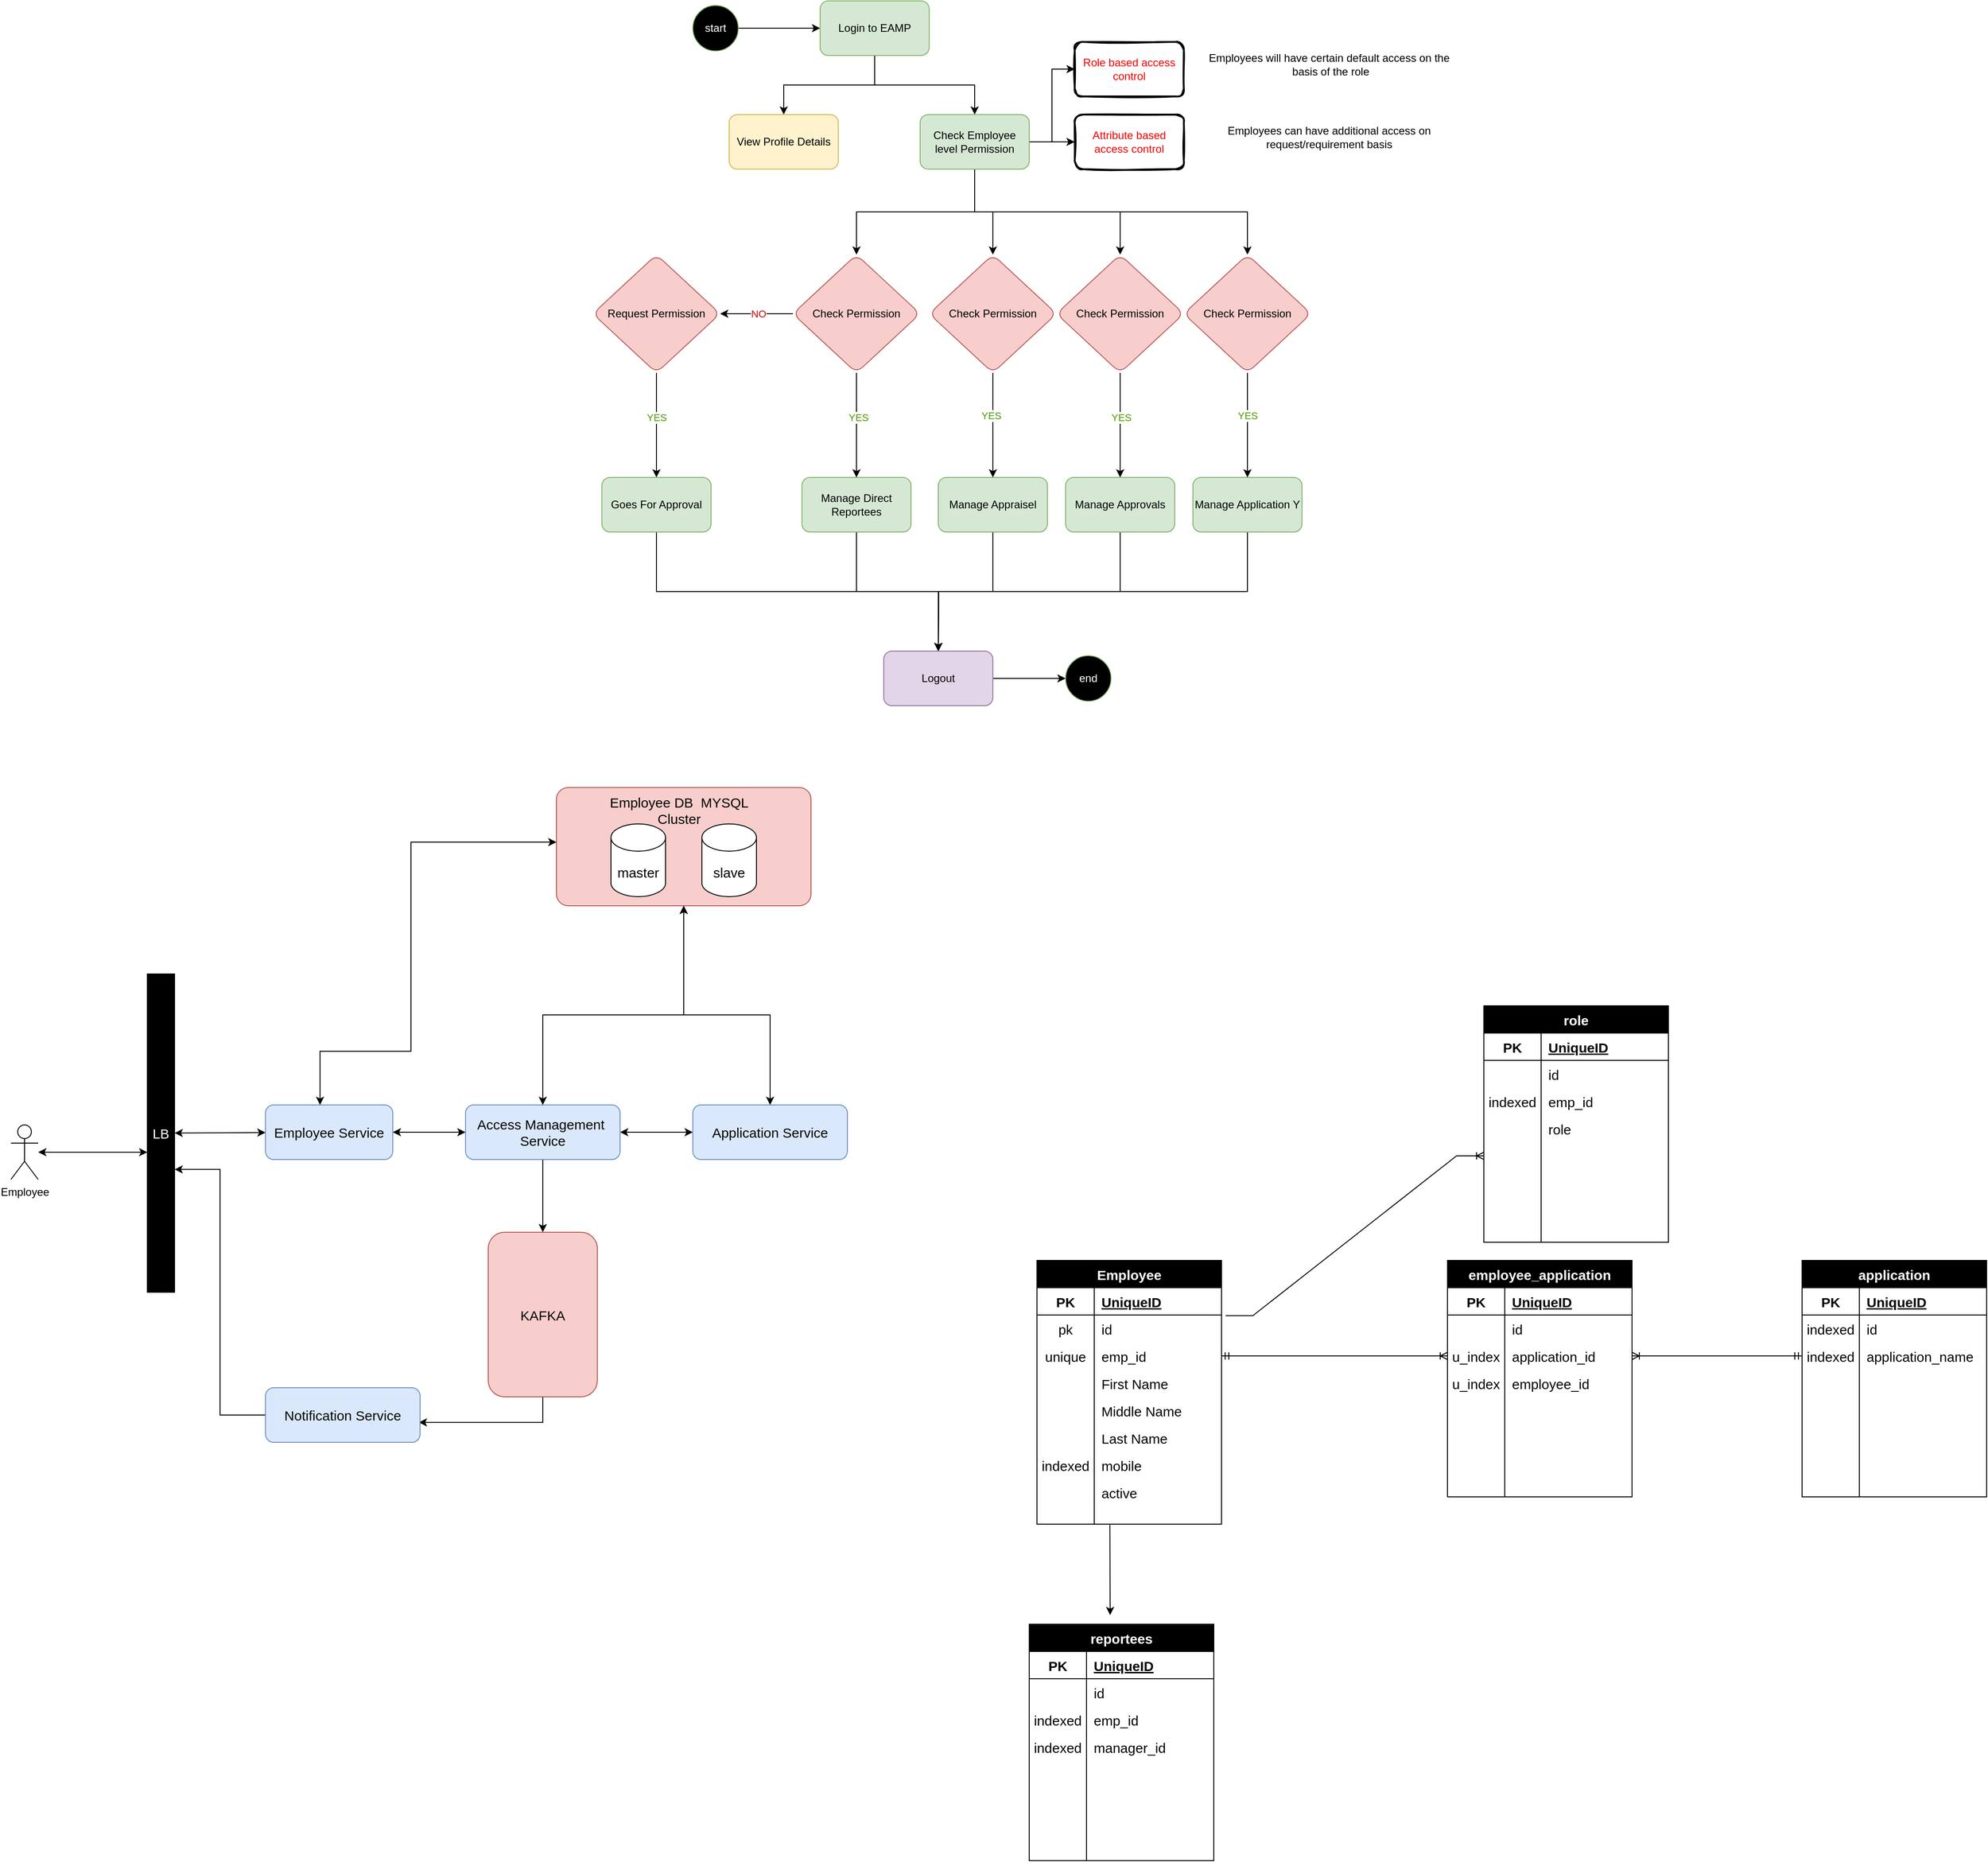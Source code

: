 <mxfile version="16.6.6" type="github"><diagram id="C5RBs43oDa-KdzZeNtuy" name="Page-1"><mxGraphModel dx="2605" dy="943" grid="1" gridSize="10" guides="1" tooltips="1" connect="1" arrows="1" fold="1" page="1" pageScale="1" pageWidth="827" pageHeight="1169" math="0" shadow="0"><root><mxCell id="WIyWlLk6GJQsqaUBKTNV-0"/><mxCell id="WIyWlLk6GJQsqaUBKTNV-1" parent="WIyWlLk6GJQsqaUBKTNV-0"/><mxCell id="xBjbad4QxRZtPUUOs2_P-2" value="" style="edgeStyle=orthogonalEdgeStyle;rounded=0;orthogonalLoop=1;jettySize=auto;html=1;" parent="WIyWlLk6GJQsqaUBKTNV-1" source="xBjbad4QxRZtPUUOs2_P-0" target="xBjbad4QxRZtPUUOs2_P-1" edge="1"><mxGeometry relative="1" as="geometry"/></mxCell><mxCell id="xBjbad4QxRZtPUUOs2_P-0" value="&lt;font color=&quot;#ffffff&quot;&gt;start&lt;/font&gt;" style="ellipse;whiteSpace=wrap;html=1;fillColor=#000000;strokeColor=#82b366;" parent="WIyWlLk6GJQsqaUBKTNV-1" vertex="1"><mxGeometry x="100" y="60" width="50" height="50" as="geometry"/></mxCell><mxCell id="xBjbad4QxRZtPUUOs2_P-4" value="" style="edgeStyle=orthogonalEdgeStyle;rounded=0;orthogonalLoop=1;jettySize=auto;html=1;fontColor=#FFFFFF;" parent="WIyWlLk6GJQsqaUBKTNV-1" source="xBjbad4QxRZtPUUOs2_P-1" target="xBjbad4QxRZtPUUOs2_P-3" edge="1"><mxGeometry relative="1" as="geometry"/></mxCell><mxCell id="xBjbad4QxRZtPUUOs2_P-6" value="" style="edgeStyle=orthogonalEdgeStyle;rounded=0;orthogonalLoop=1;jettySize=auto;html=1;fontColor=#FFFFFF;" parent="WIyWlLk6GJQsqaUBKTNV-1" source="xBjbad4QxRZtPUUOs2_P-1" target="xBjbad4QxRZtPUUOs2_P-5" edge="1"><mxGeometry relative="1" as="geometry"/></mxCell><mxCell id="xBjbad4QxRZtPUUOs2_P-1" value="Login to EAMP" style="rounded=1;whiteSpace=wrap;html=1;fillColor=#d5e8d4;strokeColor=#82b366;" parent="WIyWlLk6GJQsqaUBKTNV-1" vertex="1"><mxGeometry x="240" y="55" width="120" height="60" as="geometry"/></mxCell><mxCell id="xBjbad4QxRZtPUUOs2_P-3" value="View Profile Details" style="rounded=1;whiteSpace=wrap;html=1;fillColor=#fff2cc;strokeColor=#d6b656;" parent="WIyWlLk6GJQsqaUBKTNV-1" vertex="1"><mxGeometry x="140" y="180" width="120" height="60" as="geometry"/></mxCell><mxCell id="xBjbad4QxRZtPUUOs2_P-10" style="edgeStyle=orthogonalEdgeStyle;rounded=0;orthogonalLoop=1;jettySize=auto;html=1;exitX=1;exitY=0.5;exitDx=0;exitDy=0;entryX=0;entryY=0.5;entryDx=0;entryDy=0;fontColor=#FF0000;" parent="WIyWlLk6GJQsqaUBKTNV-1" source="xBjbad4QxRZtPUUOs2_P-5" target="xBjbad4QxRZtPUUOs2_P-8" edge="1"><mxGeometry relative="1" as="geometry"/></mxCell><mxCell id="xBjbad4QxRZtPUUOs2_P-11" style="edgeStyle=orthogonalEdgeStyle;rounded=0;orthogonalLoop=1;jettySize=auto;html=1;exitX=1;exitY=0.5;exitDx=0;exitDy=0;entryX=0;entryY=0.5;entryDx=0;entryDy=0;fontColor=#FF0000;" parent="WIyWlLk6GJQsqaUBKTNV-1" source="xBjbad4QxRZtPUUOs2_P-5" target="xBjbad4QxRZtPUUOs2_P-9" edge="1"><mxGeometry relative="1" as="geometry"/></mxCell><mxCell id="xBjbad4QxRZtPUUOs2_P-13" value="" style="edgeStyle=orthogonalEdgeStyle;rounded=0;orthogonalLoop=1;jettySize=auto;html=1;fontColor=#FF0000;" parent="WIyWlLk6GJQsqaUBKTNV-1" source="xBjbad4QxRZtPUUOs2_P-5" target="xBjbad4QxRZtPUUOs2_P-12" edge="1"><mxGeometry relative="1" as="geometry"/></mxCell><mxCell id="xBjbad4QxRZtPUUOs2_P-17" style="edgeStyle=orthogonalEdgeStyle;rounded=0;orthogonalLoop=1;jettySize=auto;html=1;exitX=0.5;exitY=1;exitDx=0;exitDy=0;entryX=0.5;entryY=0;entryDx=0;entryDy=0;fontColor=#FF0000;" parent="WIyWlLk6GJQsqaUBKTNV-1" source="xBjbad4QxRZtPUUOs2_P-5" target="xBjbad4QxRZtPUUOs2_P-16" edge="1"><mxGeometry relative="1" as="geometry"/></mxCell><mxCell id="xBjbad4QxRZtPUUOs2_P-20" style="edgeStyle=orthogonalEdgeStyle;rounded=0;orthogonalLoop=1;jettySize=auto;html=1;exitX=0.5;exitY=1;exitDx=0;exitDy=0;fontColor=#FF0000;" parent="WIyWlLk6GJQsqaUBKTNV-1" source="xBjbad4QxRZtPUUOs2_P-5" target="xBjbad4QxRZtPUUOs2_P-18" edge="1"><mxGeometry relative="1" as="geometry"/></mxCell><mxCell id="xBjbad4QxRZtPUUOs2_P-21" style="edgeStyle=orthogonalEdgeStyle;rounded=0;orthogonalLoop=1;jettySize=auto;html=1;exitX=0.5;exitY=1;exitDx=0;exitDy=0;fontColor=#FF0000;" parent="WIyWlLk6GJQsqaUBKTNV-1" source="xBjbad4QxRZtPUUOs2_P-5" target="xBjbad4QxRZtPUUOs2_P-19" edge="1"><mxGeometry relative="1" as="geometry"/></mxCell><mxCell id="xBjbad4QxRZtPUUOs2_P-5" value="Check Employee level Permission" style="rounded=1;whiteSpace=wrap;html=1;fillColor=#d5e8d4;strokeColor=#82b366;" parent="WIyWlLk6GJQsqaUBKTNV-1" vertex="1"><mxGeometry x="350" y="180" width="120" height="60" as="geometry"/></mxCell><mxCell id="xBjbad4QxRZtPUUOs2_P-8" value="&lt;span&gt;Role based access control&lt;/span&gt;" style="rounded=1;whiteSpace=wrap;html=1;strokeWidth=2;fillWeight=4;hachureGap=8;hachureAngle=45;fillColor=none;sketch=1;fontColor=#FF0000;" parent="WIyWlLk6GJQsqaUBKTNV-1" vertex="1"><mxGeometry x="520" y="100" width="120" height="60" as="geometry"/></mxCell><mxCell id="xBjbad4QxRZtPUUOs2_P-9" value="&lt;span&gt;Attribute based access control&lt;/span&gt;" style="rounded=1;whiteSpace=wrap;html=1;strokeWidth=2;fillWeight=4;hachureGap=8;hachureAngle=45;fillColor=none;sketch=1;fontColor=#FF0000;" parent="WIyWlLk6GJQsqaUBKTNV-1" vertex="1"><mxGeometry x="520" y="180" width="120" height="60" as="geometry"/></mxCell><mxCell id="xBjbad4QxRZtPUUOs2_P-23" value="" style="edgeStyle=orthogonalEdgeStyle;rounded=0;orthogonalLoop=1;jettySize=auto;html=1;fontColor=#FF0000;" parent="WIyWlLk6GJQsqaUBKTNV-1" source="xBjbad4QxRZtPUUOs2_P-12" target="xBjbad4QxRZtPUUOs2_P-22" edge="1"><mxGeometry relative="1" as="geometry"/></mxCell><mxCell id="xBjbad4QxRZtPUUOs2_P-30" value="&lt;font color=&quot;#4d9900&quot;&gt;YES&lt;/font&gt;" style="edgeLabel;html=1;align=center;verticalAlign=middle;resizable=0;points=[];fontColor=#FF0000;" parent="xBjbad4QxRZtPUUOs2_P-23" vertex="1" connectable="0"><mxGeometry x="-0.148" y="2" relative="1" as="geometry"><mxPoint as="offset"/></mxGeometry></mxCell><mxCell id="xBjbad4QxRZtPUUOs2_P-40" value="" style="edgeStyle=orthogonalEdgeStyle;rounded=0;orthogonalLoop=1;jettySize=auto;html=1;fontColor=#CC0000;" parent="WIyWlLk6GJQsqaUBKTNV-1" source="xBjbad4QxRZtPUUOs2_P-12" target="xBjbad4QxRZtPUUOs2_P-39" edge="1"><mxGeometry relative="1" as="geometry"/></mxCell><mxCell id="xBjbad4QxRZtPUUOs2_P-44" value="NO" style="edgeLabel;html=1;align=center;verticalAlign=middle;resizable=0;points=[];fontColor=#CC0000;" parent="xBjbad4QxRZtPUUOs2_P-40" vertex="1" connectable="0"><mxGeometry x="-0.05" y="2" relative="1" as="geometry"><mxPoint y="-2" as="offset"/></mxGeometry></mxCell><mxCell id="xBjbad4QxRZtPUUOs2_P-12" value="Check Permission" style="rhombus;whiteSpace=wrap;html=1;fillColor=#f8cecc;strokeColor=#b85450;rounded=1;" parent="WIyWlLk6GJQsqaUBKTNV-1" vertex="1"><mxGeometry x="210" y="334" width="140" height="130" as="geometry"/></mxCell><mxCell id="xBjbad4QxRZtPUUOs2_P-25" value="" style="edgeStyle=orthogonalEdgeStyle;rounded=0;orthogonalLoop=1;jettySize=auto;html=1;fontColor=#FF0000;" parent="WIyWlLk6GJQsqaUBKTNV-1" source="xBjbad4QxRZtPUUOs2_P-16" target="xBjbad4QxRZtPUUOs2_P-24" edge="1"><mxGeometry relative="1" as="geometry"/></mxCell><mxCell id="xBjbad4QxRZtPUUOs2_P-32" value="YES" style="edgeLabel;html=1;align=center;verticalAlign=middle;resizable=0;points=[];fontColor=#4D9900;" parent="xBjbad4QxRZtPUUOs2_P-25" vertex="1" connectable="0"><mxGeometry x="-0.183" y="-2" relative="1" as="geometry"><mxPoint as="offset"/></mxGeometry></mxCell><mxCell id="xBjbad4QxRZtPUUOs2_P-16" value="Check Permission" style="rhombus;whiteSpace=wrap;html=1;fillColor=#f8cecc;strokeColor=#b85450;rounded=1;" parent="WIyWlLk6GJQsqaUBKTNV-1" vertex="1"><mxGeometry x="360" y="334" width="140" height="130" as="geometry"/></mxCell><mxCell id="xBjbad4QxRZtPUUOs2_P-27" value="" style="edgeStyle=orthogonalEdgeStyle;rounded=0;orthogonalLoop=1;jettySize=auto;html=1;fontColor=#FF0000;" parent="WIyWlLk6GJQsqaUBKTNV-1" source="xBjbad4QxRZtPUUOs2_P-18" target="xBjbad4QxRZtPUUOs2_P-26" edge="1"><mxGeometry relative="1" as="geometry"/></mxCell><mxCell id="xBjbad4QxRZtPUUOs2_P-34" value="YES" style="edgeLabel;html=1;align=center;verticalAlign=middle;resizable=0;points=[];fontColor=#4D9900;" parent="xBjbad4QxRZtPUUOs2_P-27" vertex="1" connectable="0"><mxGeometry x="-0.148" y="1" relative="1" as="geometry"><mxPoint as="offset"/></mxGeometry></mxCell><mxCell id="xBjbad4QxRZtPUUOs2_P-18" value="Check Permission" style="rhombus;whiteSpace=wrap;html=1;fillColor=#f8cecc;strokeColor=#b85450;rounded=1;" parent="WIyWlLk6GJQsqaUBKTNV-1" vertex="1"><mxGeometry x="500" y="334" width="140" height="130" as="geometry"/></mxCell><mxCell id="xBjbad4QxRZtPUUOs2_P-29" value="" style="edgeStyle=orthogonalEdgeStyle;rounded=0;orthogonalLoop=1;jettySize=auto;html=1;fontColor=#FF0000;" parent="WIyWlLk6GJQsqaUBKTNV-1" source="xBjbad4QxRZtPUUOs2_P-19" target="xBjbad4QxRZtPUUOs2_P-28" edge="1"><mxGeometry relative="1" as="geometry"/></mxCell><mxCell id="xBjbad4QxRZtPUUOs2_P-35" value="YES" style="edgeLabel;html=1;align=center;verticalAlign=middle;resizable=0;points=[];fontColor=#4D9900;" parent="xBjbad4QxRZtPUUOs2_P-29" vertex="1" connectable="0"><mxGeometry x="-0.183" relative="1" as="geometry"><mxPoint as="offset"/></mxGeometry></mxCell><mxCell id="xBjbad4QxRZtPUUOs2_P-19" value="Check Permission" style="rhombus;whiteSpace=wrap;html=1;fillColor=#f8cecc;strokeColor=#b85450;rounded=1;" parent="WIyWlLk6GJQsqaUBKTNV-1" vertex="1"><mxGeometry x="640" y="334" width="140" height="130" as="geometry"/></mxCell><mxCell id="xBjbad4QxRZtPUUOs2_P-56" style="edgeStyle=orthogonalEdgeStyle;rounded=0;orthogonalLoop=1;jettySize=auto;html=1;exitX=0.5;exitY=1;exitDx=0;exitDy=0;fontColor=#4D9900;" parent="WIyWlLk6GJQsqaUBKTNV-1" source="xBjbad4QxRZtPUUOs2_P-22" edge="1"><mxGeometry relative="1" as="geometry"><mxPoint x="370" y="770" as="targetPoint"/></mxGeometry></mxCell><mxCell id="xBjbad4QxRZtPUUOs2_P-22" value="Manage Direct Reportees" style="whiteSpace=wrap;html=1;fillColor=#d5e8d4;strokeColor=#82b366;rounded=1;" parent="WIyWlLk6GJQsqaUBKTNV-1" vertex="1"><mxGeometry x="220" y="579" width="120" height="60" as="geometry"/></mxCell><mxCell id="xBjbad4QxRZtPUUOs2_P-57" style="edgeStyle=orthogonalEdgeStyle;rounded=0;orthogonalLoop=1;jettySize=auto;html=1;exitX=0.5;exitY=1;exitDx=0;exitDy=0;entryX=0.5;entryY=0;entryDx=0;entryDy=0;fontColor=#4D9900;" parent="WIyWlLk6GJQsqaUBKTNV-1" source="xBjbad4QxRZtPUUOs2_P-24" target="xBjbad4QxRZtPUUOs2_P-49" edge="1"><mxGeometry relative="1" as="geometry"/></mxCell><mxCell id="xBjbad4QxRZtPUUOs2_P-24" value="Manage Appraisel" style="whiteSpace=wrap;html=1;fillColor=#d5e8d4;strokeColor=#82b366;rounded=1;" parent="WIyWlLk6GJQsqaUBKTNV-1" vertex="1"><mxGeometry x="370" y="579" width="120" height="60" as="geometry"/></mxCell><mxCell id="xBjbad4QxRZtPUUOs2_P-58" style="edgeStyle=orthogonalEdgeStyle;rounded=0;orthogonalLoop=1;jettySize=auto;html=1;exitX=0.5;exitY=1;exitDx=0;exitDy=0;fontColor=#4D9900;" parent="WIyWlLk6GJQsqaUBKTNV-1" source="xBjbad4QxRZtPUUOs2_P-26" edge="1"><mxGeometry relative="1" as="geometry"><mxPoint x="370" y="770" as="targetPoint"/></mxGeometry></mxCell><mxCell id="xBjbad4QxRZtPUUOs2_P-26" value="Manage Approvals" style="whiteSpace=wrap;html=1;fillColor=#d5e8d4;strokeColor=#82b366;rounded=1;" parent="WIyWlLk6GJQsqaUBKTNV-1" vertex="1"><mxGeometry x="510" y="579" width="120" height="60" as="geometry"/></mxCell><mxCell id="xBjbad4QxRZtPUUOs2_P-59" style="edgeStyle=orthogonalEdgeStyle;rounded=0;orthogonalLoop=1;jettySize=auto;html=1;exitX=0.5;exitY=1;exitDx=0;exitDy=0;entryX=0.5;entryY=0;entryDx=0;entryDy=0;fontColor=#4D9900;" parent="WIyWlLk6GJQsqaUBKTNV-1" source="xBjbad4QxRZtPUUOs2_P-28" target="xBjbad4QxRZtPUUOs2_P-49" edge="1"><mxGeometry relative="1" as="geometry"/></mxCell><mxCell id="xBjbad4QxRZtPUUOs2_P-28" value="Manage Application Y" style="whiteSpace=wrap;html=1;fillColor=#d5e8d4;strokeColor=#82b366;rounded=1;" parent="WIyWlLk6GJQsqaUBKTNV-1" vertex="1"><mxGeometry x="650" y="579" width="120" height="60" as="geometry"/></mxCell><mxCell id="xBjbad4QxRZtPUUOs2_P-42" value="" style="edgeStyle=orthogonalEdgeStyle;rounded=0;orthogonalLoop=1;jettySize=auto;html=1;fontColor=#CC0000;" parent="WIyWlLk6GJQsqaUBKTNV-1" source="xBjbad4QxRZtPUUOs2_P-39" target="xBjbad4QxRZtPUUOs2_P-41" edge="1"><mxGeometry relative="1" as="geometry"/></mxCell><mxCell id="xBjbad4QxRZtPUUOs2_P-45" value="&lt;font color=&quot;#4d9900&quot;&gt;YES&lt;/font&gt;" style="edgeLabel;html=1;align=center;verticalAlign=middle;resizable=0;points=[];fontColor=#CC0000;" parent="xBjbad4QxRZtPUUOs2_P-42" vertex="1" connectable="0"><mxGeometry x="-0.157" relative="1" as="geometry"><mxPoint as="offset"/></mxGeometry></mxCell><mxCell id="xBjbad4QxRZtPUUOs2_P-39" value="Request Permission" style="rhombus;whiteSpace=wrap;html=1;fillColor=#f8cecc;strokeColor=#b85450;rounded=1;" parent="WIyWlLk6GJQsqaUBKTNV-1" vertex="1"><mxGeometry x="-10" y="334" width="140" height="130" as="geometry"/></mxCell><mxCell id="xBjbad4QxRZtPUUOs2_P-55" style="edgeStyle=orthogonalEdgeStyle;rounded=0;orthogonalLoop=1;jettySize=auto;html=1;exitX=0.5;exitY=1;exitDx=0;exitDy=0;fontColor=#4D9900;" parent="WIyWlLk6GJQsqaUBKTNV-1" source="xBjbad4QxRZtPUUOs2_P-41" target="xBjbad4QxRZtPUUOs2_P-49" edge="1"><mxGeometry relative="1" as="geometry"/></mxCell><mxCell id="xBjbad4QxRZtPUUOs2_P-41" value="Goes For Approval" style="whiteSpace=wrap;html=1;fillColor=#d5e8d4;strokeColor=#82b366;rounded=1;" parent="WIyWlLk6GJQsqaUBKTNV-1" vertex="1"><mxGeometry y="579" width="120" height="60" as="geometry"/></mxCell><mxCell id="xBjbad4QxRZtPUUOs2_P-61" value="" style="edgeStyle=orthogonalEdgeStyle;rounded=0;orthogonalLoop=1;jettySize=auto;html=1;fontColor=#4D9900;" parent="WIyWlLk6GJQsqaUBKTNV-1" source="xBjbad4QxRZtPUUOs2_P-49" edge="1"><mxGeometry relative="1" as="geometry"><mxPoint x="510" y="800" as="targetPoint"/></mxGeometry></mxCell><mxCell id="xBjbad4QxRZtPUUOs2_P-49" value="Logout" style="whiteSpace=wrap;html=1;fillColor=#e1d5e7;strokeColor=#9673a6;rounded=1;" parent="WIyWlLk6GJQsqaUBKTNV-1" vertex="1"><mxGeometry x="310" y="770" width="120" height="60" as="geometry"/></mxCell><mxCell id="xBjbad4QxRZtPUUOs2_P-62" value="&lt;font color=&quot;#ffffff&quot;&gt;end&lt;/font&gt;" style="ellipse;whiteSpace=wrap;html=1;fillColor=#000000;strokeColor=#82b366;" parent="WIyWlLk6GJQsqaUBKTNV-1" vertex="1"><mxGeometry x="510" y="775" width="50" height="50" as="geometry"/></mxCell><mxCell id="xBjbad4QxRZtPUUOs2_P-63" value="&lt;font color=&quot;#000000&quot;&gt;Employees will have certain default access on the&lt;br&gt;&amp;nbsp;basis of the role&lt;/font&gt;" style="text;html=1;strokeColor=none;fillColor=none;align=center;verticalAlign=middle;whiteSpace=wrap;rounded=0;fontColor=#4D9900;" parent="WIyWlLk6GJQsqaUBKTNV-1" vertex="1"><mxGeometry x="650" y="110" width="300" height="30" as="geometry"/></mxCell><mxCell id="xBjbad4QxRZtPUUOs2_P-65" value="&lt;font color=&quot;#000000&quot;&gt;Employees can have additional access on request/requirement basis&lt;/font&gt;" style="text;html=1;strokeColor=none;fillColor=none;align=center;verticalAlign=middle;whiteSpace=wrap;rounded=0;fontColor=#4D9900;" parent="WIyWlLk6GJQsqaUBKTNV-1" vertex="1"><mxGeometry x="650" y="190" width="300" height="30" as="geometry"/></mxCell><mxCell id="xBjbad4QxRZtPUUOs2_P-68" value="" style="endArrow=classic;startArrow=classic;html=1;rounded=0;fontSize=15;fontColor=#000000;" parent="WIyWlLk6GJQsqaUBKTNV-1" source="xBjbad4QxRZtPUUOs2_P-66" edge="1"><mxGeometry relative="1" as="geometry"><mxPoint x="-500" y="1321" as="targetPoint"/><Array as="points"><mxPoint x="-590" y="1321"/></Array></mxGeometry></mxCell><mxCell id="xBjbad4QxRZtPUUOs2_P-66" value="Employee" style="shape=umlActor;verticalLabelPosition=bottom;verticalAlign=top;html=1;outlineConnect=0;fontColor=#000000;fillColor=none;" parent="WIyWlLk6GJQsqaUBKTNV-1" vertex="1"><mxGeometry x="-650" y="1291" width="30" height="60" as="geometry"/></mxCell><mxCell id="xBjbad4QxRZtPUUOs2_P-74" style="endArrow=classic;startArrow=classic;html=1;rounded=0;fontSize=15;fontColor=#000000;" parent="WIyWlLk6GJQsqaUBKTNV-1" source="xBjbad4QxRZtPUUOs2_P-67" target="xBjbad4QxRZtPUUOs2_P-73" edge="1"><mxGeometry relative="1" as="geometry"/></mxCell><mxCell id="xBjbad4QxRZtPUUOs2_P-67" value="&lt;div style=&quot;font-size: 15px;&quot;&gt;&lt;span style=&quot;color: rgb(255, 255, 255); font-size: 15px;&quot;&gt;LB&lt;/span&gt;&lt;/div&gt;" style="whiteSpace=wrap;html=1;verticalAlign=middle;fillColor=#000000;fontColor=#000000;align=center;fontSize=15;" parent="WIyWlLk6GJQsqaUBKTNV-1" vertex="1"><mxGeometry x="-500" y="1125" width="30" height="350" as="geometry"/></mxCell><mxCell id="xBjbad4QxRZtPUUOs2_P-83" value="" style="endArrow=classic;startArrow=classic;html=1;rounded=0;fontSize=15;fontColor=#000000;" parent="WIyWlLk6GJQsqaUBKTNV-1" source="xBjbad4QxRZtPUUOs2_P-73" target="xBjbad4QxRZtPUUOs2_P-82" edge="1"><mxGeometry relative="1" as="geometry"/></mxCell><mxCell id="xBjbad4QxRZtPUUOs2_P-73" value="&lt;font face=&quot;helvetica&quot;&gt;Employee Service&lt;/font&gt;" style="rounded=1;whiteSpace=wrap;html=1;fontSize=15;fillColor=#dae8fc;strokeColor=#6c8ebf;" parent="WIyWlLk6GJQsqaUBKTNV-1" vertex="1"><mxGeometry x="-370" y="1269" width="140" height="60" as="geometry"/></mxCell><mxCell id="xBjbad4QxRZtPUUOs2_P-78" value="" style="rounded=1;whiteSpace=wrap;html=1;fontSize=15;arcSize=10;fillColor=#f8cecc;strokeColor=#b85450;" parent="WIyWlLk6GJQsqaUBKTNV-1" vertex="1"><mxGeometry x="-50" y="920" width="280" height="130" as="geometry"/></mxCell><mxCell id="xBjbad4QxRZtPUUOs2_P-79" value="slave" style="shape=cylinder3;whiteSpace=wrap;html=1;boundedLbl=1;backgroundOutline=1;size=15;fontSize=15;" parent="xBjbad4QxRZtPUUOs2_P-78" vertex="1"><mxGeometry x="160" y="40" width="60" height="80" as="geometry"/></mxCell><mxCell id="xBjbad4QxRZtPUUOs2_P-77" value="master" style="shape=cylinder3;whiteSpace=wrap;html=1;boundedLbl=1;backgroundOutline=1;size=15;fontSize=15;" parent="xBjbad4QxRZtPUUOs2_P-78" vertex="1"><mxGeometry x="60" y="40" width="60" height="80" as="geometry"/></mxCell><mxCell id="xBjbad4QxRZtPUUOs2_P-80" value="&lt;font color=&quot;#000000&quot;&gt;Employee DB&amp;nbsp; MYSQL Cluster&lt;/font&gt;" style="text;html=1;strokeColor=none;fillColor=none;align=center;verticalAlign=middle;whiteSpace=wrap;rounded=0;fontSize=15;fontColor=#FFFFFF;" parent="xBjbad4QxRZtPUUOs2_P-78" vertex="1"><mxGeometry x="40" y="10" width="190" height="30" as="geometry"/></mxCell><mxCell id="xBjbad4QxRZtPUUOs2_P-85" value="" style="endArrow=classic;startArrow=classic;html=1;rounded=0;fontSize=15;fontColor=#000000;" parent="WIyWlLk6GJQsqaUBKTNV-1" source="xBjbad4QxRZtPUUOs2_P-82" target="xBjbad4QxRZtPUUOs2_P-84" edge="1"><mxGeometry relative="1" as="geometry"/></mxCell><mxCell id="xBjbad4QxRZtPUUOs2_P-89" value="" style="edgeStyle=orthogonalEdgeStyle;rounded=0;orthogonalLoop=1;jettySize=auto;html=1;fontSize=15;fontColor=#000000;" parent="WIyWlLk6GJQsqaUBKTNV-1" source="xBjbad4QxRZtPUUOs2_P-82" target="xBjbad4QxRZtPUUOs2_P-88" edge="1"><mxGeometry relative="1" as="geometry"/></mxCell><mxCell id="xBjbad4QxRZtPUUOs2_P-82" value="&lt;font face=&quot;helvetica&quot;&gt;Access Management&amp;nbsp; Service&lt;/font&gt;" style="rounded=1;whiteSpace=wrap;html=1;fontSize=15;fillColor=#dae8fc;strokeColor=#6c8ebf;" parent="WIyWlLk6GJQsqaUBKTNV-1" vertex="1"><mxGeometry x="-150" y="1269" width="170" height="60" as="geometry"/></mxCell><mxCell id="xBjbad4QxRZtPUUOs2_P-84" value="&lt;font face=&quot;helvetica&quot;&gt;Application Service&lt;/font&gt;" style="rounded=1;whiteSpace=wrap;html=1;fontSize=15;fillColor=#dae8fc;strokeColor=#6c8ebf;" parent="WIyWlLk6GJQsqaUBKTNV-1" vertex="1"><mxGeometry x="100" y="1269" width="170" height="60" as="geometry"/></mxCell><mxCell id="xBjbad4QxRZtPUUOs2_P-92" style="edgeStyle=orthogonalEdgeStyle;rounded=0;orthogonalLoop=1;jettySize=auto;html=1;exitX=0.5;exitY=1;exitDx=0;exitDy=0;entryX=0.992;entryY=0.635;entryDx=0;entryDy=0;entryPerimeter=0;fontSize=15;fontColor=#000000;" parent="WIyWlLk6GJQsqaUBKTNV-1" source="xBjbad4QxRZtPUUOs2_P-88" target="xBjbad4QxRZtPUUOs2_P-90" edge="1"><mxGeometry relative="1" as="geometry"/></mxCell><mxCell id="xBjbad4QxRZtPUUOs2_P-88" value="KAFKA" style="whiteSpace=wrap;html=1;fontSize=15;fillColor=#f8cecc;strokeColor=#b85450;rounded=1;" parent="WIyWlLk6GJQsqaUBKTNV-1" vertex="1"><mxGeometry x="-125" y="1409" width="120" height="181" as="geometry"/></mxCell><mxCell id="xBjbad4QxRZtPUUOs2_P-93" style="edgeStyle=orthogonalEdgeStyle;rounded=0;orthogonalLoop=1;jettySize=auto;html=1;exitX=0;exitY=0.5;exitDx=0;exitDy=0;entryX=1;entryY=0.614;entryDx=0;entryDy=0;entryPerimeter=0;fontSize=15;fontColor=#000000;" parent="WIyWlLk6GJQsqaUBKTNV-1" source="xBjbad4QxRZtPUUOs2_P-90" target="xBjbad4QxRZtPUUOs2_P-67" edge="1"><mxGeometry relative="1" as="geometry"/></mxCell><mxCell id="xBjbad4QxRZtPUUOs2_P-90" value="&lt;font face=&quot;helvetica&quot;&gt;Notification Service&lt;/font&gt;" style="rounded=1;whiteSpace=wrap;html=1;fontSize=15;fillColor=#dae8fc;strokeColor=#6c8ebf;" parent="WIyWlLk6GJQsqaUBKTNV-1" vertex="1"><mxGeometry x="-370" y="1580" width="170" height="60" as="geometry"/></mxCell><mxCell id="xBjbad4QxRZtPUUOs2_P-98" value="" style="endArrow=classic;startArrow=classic;html=1;rounded=0;fontSize=15;fontColor=#000000;" parent="WIyWlLk6GJQsqaUBKTNV-1" edge="1"><mxGeometry width="50" height="50" relative="1" as="geometry"><mxPoint x="-310" y="1269" as="sourcePoint"/><mxPoint x="-50" y="980" as="targetPoint"/><Array as="points"><mxPoint x="-310" y="1210"/><mxPoint x="-210" y="1210"/><mxPoint x="-210" y="980"/></Array></mxGeometry></mxCell><mxCell id="xBjbad4QxRZtPUUOs2_P-102" value="" style="endArrow=classic;startArrow=classic;html=1;rounded=0;fontSize=15;fontColor=#000000;entryX=0.5;entryY=1;entryDx=0;entryDy=0;exitX=0.5;exitY=0;exitDx=0;exitDy=0;" parent="WIyWlLk6GJQsqaUBKTNV-1" source="xBjbad4QxRZtPUUOs2_P-82" target="xBjbad4QxRZtPUUOs2_P-78" edge="1"><mxGeometry width="50" height="50" relative="1" as="geometry"><mxPoint x="80" y="1270" as="sourcePoint"/><mxPoint x="130" y="1220" as="targetPoint"/><Array as="points"><mxPoint x="-65" y="1170"/><mxPoint x="90" y="1170"/></Array></mxGeometry></mxCell><mxCell id="xBjbad4QxRZtPUUOs2_P-103" value="" style="endArrow=classic;startArrow=classic;html=1;rounded=0;fontSize=15;fontColor=#000000;entryX=0.5;entryY=1;entryDx=0;entryDy=0;exitX=0.5;exitY=0;exitDx=0;exitDy=0;" parent="WIyWlLk6GJQsqaUBKTNV-1" source="xBjbad4QxRZtPUUOs2_P-84" target="xBjbad4QxRZtPUUOs2_P-78" edge="1"><mxGeometry width="50" height="50" relative="1" as="geometry"><mxPoint x="80" y="1270" as="sourcePoint"/><mxPoint x="130" y="1220" as="targetPoint"/><Array as="points"><mxPoint x="185" y="1170"/><mxPoint x="90" y="1170"/></Array></mxGeometry></mxCell><mxCell id="xBjbad4QxRZtPUUOs2_P-104" value="Employee" style="shape=table;startSize=30;container=1;collapsible=1;childLayout=tableLayout;fixedRows=1;rowLines=0;fontStyle=1;align=center;resizeLast=1;fontSize=15;fontColor=#FFFFFF;fillColor=#000000;" parent="WIyWlLk6GJQsqaUBKTNV-1" vertex="1"><mxGeometry x="478.5" y="1440" width="203" height="290" as="geometry"/></mxCell><mxCell id="xBjbad4QxRZtPUUOs2_P-105" value="" style="shape=tableRow;horizontal=0;startSize=0;swimlaneHead=0;swimlaneBody=0;fillColor=none;collapsible=0;dropTarget=0;points=[[0,0.5],[1,0.5]];portConstraint=eastwest;top=0;left=0;right=0;bottom=1;fontSize=15;fontColor=#000000;" parent="xBjbad4QxRZtPUUOs2_P-104" vertex="1"><mxGeometry y="30" width="203" height="30" as="geometry"/></mxCell><mxCell id="xBjbad4QxRZtPUUOs2_P-106" value="PK" style="shape=partialRectangle;connectable=0;fillColor=none;top=0;left=0;bottom=0;right=0;fontStyle=1;overflow=hidden;fontSize=15;fontColor=#000000;" parent="xBjbad4QxRZtPUUOs2_P-105" vertex="1"><mxGeometry width="63" height="30" as="geometry"><mxRectangle width="63" height="30" as="alternateBounds"/></mxGeometry></mxCell><mxCell id="xBjbad4QxRZtPUUOs2_P-107" value="UniqueID" style="shape=partialRectangle;connectable=0;fillColor=none;top=0;left=0;bottom=0;right=0;align=left;spacingLeft=6;fontStyle=5;overflow=hidden;fontSize=15;fontColor=#000000;" parent="xBjbad4QxRZtPUUOs2_P-105" vertex="1"><mxGeometry x="63" width="140" height="30" as="geometry"><mxRectangle width="140" height="30" as="alternateBounds"/></mxGeometry></mxCell><mxCell id="xBjbad4QxRZtPUUOs2_P-108" value="" style="shape=tableRow;horizontal=0;startSize=0;swimlaneHead=0;swimlaneBody=0;fillColor=none;collapsible=0;dropTarget=0;points=[[0,0.5],[1,0.5]];portConstraint=eastwest;top=0;left=0;right=0;bottom=0;fontSize=15;fontColor=#000000;" parent="xBjbad4QxRZtPUUOs2_P-104" vertex="1"><mxGeometry y="60" width="203" height="30" as="geometry"/></mxCell><mxCell id="xBjbad4QxRZtPUUOs2_P-109" value="pk" style="shape=partialRectangle;connectable=0;fillColor=none;top=0;left=0;bottom=0;right=0;editable=1;overflow=hidden;fontSize=15;fontColor=#000000;" parent="xBjbad4QxRZtPUUOs2_P-108" vertex="1"><mxGeometry width="63" height="30" as="geometry"><mxRectangle width="63" height="30" as="alternateBounds"/></mxGeometry></mxCell><mxCell id="xBjbad4QxRZtPUUOs2_P-110" value="id" style="shape=partialRectangle;connectable=0;fillColor=none;top=0;left=0;bottom=0;right=0;align=left;spacingLeft=6;overflow=hidden;fontSize=15;fontColor=#000000;" parent="xBjbad4QxRZtPUUOs2_P-108" vertex="1"><mxGeometry x="63" width="140" height="30" as="geometry"><mxRectangle width="140" height="30" as="alternateBounds"/></mxGeometry></mxCell><mxCell id="xBjbad4QxRZtPUUOs2_P-111" value="" style="shape=tableRow;horizontal=0;startSize=0;swimlaneHead=0;swimlaneBody=0;fillColor=none;collapsible=0;dropTarget=0;points=[[0,0.5],[1,0.5]];portConstraint=eastwest;top=0;left=0;right=0;bottom=0;fontSize=15;fontColor=#000000;" parent="xBjbad4QxRZtPUUOs2_P-104" vertex="1"><mxGeometry y="90" width="203" height="30" as="geometry"/></mxCell><mxCell id="xBjbad4QxRZtPUUOs2_P-112" value="unique" style="shape=partialRectangle;connectable=0;fillColor=none;top=0;left=0;bottom=0;right=0;editable=1;overflow=hidden;fontSize=15;fontColor=#000000;" parent="xBjbad4QxRZtPUUOs2_P-111" vertex="1"><mxGeometry width="63" height="30" as="geometry"><mxRectangle width="63" height="30" as="alternateBounds"/></mxGeometry></mxCell><mxCell id="xBjbad4QxRZtPUUOs2_P-113" value="emp_id" style="shape=partialRectangle;connectable=0;fillColor=none;top=0;left=0;bottom=0;right=0;align=left;spacingLeft=6;overflow=hidden;fontSize=15;fontColor=#000000;" parent="xBjbad4QxRZtPUUOs2_P-111" vertex="1"><mxGeometry x="63" width="140" height="30" as="geometry"><mxRectangle width="140" height="30" as="alternateBounds"/></mxGeometry></mxCell><mxCell id="xBjbad4QxRZtPUUOs2_P-114" value="" style="shape=tableRow;horizontal=0;startSize=0;swimlaneHead=0;swimlaneBody=0;fillColor=none;collapsible=0;dropTarget=0;points=[[0,0.5],[1,0.5]];portConstraint=eastwest;top=0;left=0;right=0;bottom=0;fontSize=15;fontColor=#000000;" parent="xBjbad4QxRZtPUUOs2_P-104" vertex="1"><mxGeometry y="120" width="203" height="30" as="geometry"/></mxCell><mxCell id="xBjbad4QxRZtPUUOs2_P-115" value="" style="shape=partialRectangle;connectable=0;fillColor=none;top=0;left=0;bottom=0;right=0;editable=1;overflow=hidden;fontSize=15;fontColor=#000000;" parent="xBjbad4QxRZtPUUOs2_P-114" vertex="1"><mxGeometry width="63" height="30" as="geometry"><mxRectangle width="63" height="30" as="alternateBounds"/></mxGeometry></mxCell><mxCell id="xBjbad4QxRZtPUUOs2_P-116" value="First Name" style="shape=partialRectangle;connectable=0;fillColor=none;top=0;left=0;bottom=0;right=0;align=left;spacingLeft=6;overflow=hidden;fontSize=15;fontColor=#000000;" parent="xBjbad4QxRZtPUUOs2_P-114" vertex="1"><mxGeometry x="63" width="140" height="30" as="geometry"><mxRectangle width="140" height="30" as="alternateBounds"/></mxGeometry></mxCell><mxCell id="xBjbad4QxRZtPUUOs2_P-117" value="" style="shape=tableRow;horizontal=0;startSize=0;swimlaneHead=0;swimlaneBody=0;fillColor=none;collapsible=0;dropTarget=0;points=[[0,0.5],[1,0.5]];portConstraint=eastwest;top=0;left=0;right=0;bottom=0;fontSize=15;fontColor=#000000;" parent="xBjbad4QxRZtPUUOs2_P-104" vertex="1"><mxGeometry y="150" width="203" height="30" as="geometry"/></mxCell><mxCell id="xBjbad4QxRZtPUUOs2_P-118" value="" style="shape=partialRectangle;connectable=0;fillColor=none;top=0;left=0;bottom=0;right=0;editable=1;overflow=hidden;fontSize=15;fontColor=#000000;" parent="xBjbad4QxRZtPUUOs2_P-117" vertex="1"><mxGeometry width="63" height="30" as="geometry"><mxRectangle width="63" height="30" as="alternateBounds"/></mxGeometry></mxCell><mxCell id="xBjbad4QxRZtPUUOs2_P-119" value="Middle Name" style="shape=partialRectangle;connectable=0;fillColor=none;top=0;left=0;bottom=0;right=0;align=left;spacingLeft=6;overflow=hidden;fontSize=15;fontColor=#000000;" parent="xBjbad4QxRZtPUUOs2_P-117" vertex="1"><mxGeometry x="63" width="140" height="30" as="geometry"><mxRectangle width="140" height="30" as="alternateBounds"/></mxGeometry></mxCell><mxCell id="xBjbad4QxRZtPUUOs2_P-120" value="" style="shape=tableRow;horizontal=0;startSize=0;swimlaneHead=0;swimlaneBody=0;fillColor=none;collapsible=0;dropTarget=0;points=[[0,0.5],[1,0.5]];portConstraint=eastwest;top=0;left=0;right=0;bottom=0;fontSize=15;fontColor=#000000;" parent="xBjbad4QxRZtPUUOs2_P-104" vertex="1"><mxGeometry y="180" width="203" height="30" as="geometry"/></mxCell><mxCell id="xBjbad4QxRZtPUUOs2_P-121" value="" style="shape=partialRectangle;connectable=0;fillColor=none;top=0;left=0;bottom=0;right=0;editable=1;overflow=hidden;fontSize=15;fontColor=#000000;" parent="xBjbad4QxRZtPUUOs2_P-120" vertex="1"><mxGeometry width="63" height="30" as="geometry"><mxRectangle width="63" height="30" as="alternateBounds"/></mxGeometry></mxCell><mxCell id="xBjbad4QxRZtPUUOs2_P-122" value="Last Name" style="shape=partialRectangle;connectable=0;fillColor=none;top=0;left=0;bottom=0;right=0;align=left;spacingLeft=6;overflow=hidden;fontSize=15;fontColor=#000000;" parent="xBjbad4QxRZtPUUOs2_P-120" vertex="1"><mxGeometry x="63" width="140" height="30" as="geometry"><mxRectangle width="140" height="30" as="alternateBounds"/></mxGeometry></mxCell><mxCell id="xBjbad4QxRZtPUUOs2_P-123" value="" style="shape=tableRow;horizontal=0;startSize=0;swimlaneHead=0;swimlaneBody=0;fillColor=none;collapsible=0;dropTarget=0;points=[[0,0.5],[1,0.5]];portConstraint=eastwest;top=0;left=0;right=0;bottom=0;fontSize=15;fontColor=#000000;" parent="xBjbad4QxRZtPUUOs2_P-104" vertex="1"><mxGeometry y="210" width="203" height="30" as="geometry"/></mxCell><mxCell id="xBjbad4QxRZtPUUOs2_P-124" value="indexed" style="shape=partialRectangle;connectable=0;fillColor=none;top=0;left=0;bottom=0;right=0;editable=1;overflow=hidden;fontSize=15;fontColor=#000000;" parent="xBjbad4QxRZtPUUOs2_P-123" vertex="1"><mxGeometry width="63" height="30" as="geometry"><mxRectangle width="63" height="30" as="alternateBounds"/></mxGeometry></mxCell><mxCell id="xBjbad4QxRZtPUUOs2_P-125" value="mobile" style="shape=partialRectangle;connectable=0;fillColor=none;top=0;left=0;bottom=0;right=0;align=left;spacingLeft=6;overflow=hidden;fontSize=15;fontColor=#000000;" parent="xBjbad4QxRZtPUUOs2_P-123" vertex="1"><mxGeometry x="63" width="140" height="30" as="geometry"><mxRectangle width="140" height="30" as="alternateBounds"/></mxGeometry></mxCell><mxCell id="JThEWpnwI9maanYNg0hm-128" value="" style="shape=tableRow;horizontal=0;startSize=0;swimlaneHead=0;swimlaneBody=0;fillColor=none;collapsible=0;dropTarget=0;points=[[0,0.5],[1,0.5]];portConstraint=eastwest;top=0;left=0;right=0;bottom=0;fontSize=15;fontColor=#000000;" parent="xBjbad4QxRZtPUUOs2_P-104" vertex="1"><mxGeometry y="240" width="203" height="30" as="geometry"/></mxCell><mxCell id="JThEWpnwI9maanYNg0hm-129" value="" style="shape=partialRectangle;connectable=0;fillColor=none;top=0;left=0;bottom=0;right=0;editable=1;overflow=hidden;fontSize=15;fontColor=#000000;" parent="JThEWpnwI9maanYNg0hm-128" vertex="1"><mxGeometry width="63" height="30" as="geometry"><mxRectangle width="63" height="30" as="alternateBounds"/></mxGeometry></mxCell><mxCell id="JThEWpnwI9maanYNg0hm-130" value="active" style="shape=partialRectangle;connectable=0;fillColor=none;top=0;left=0;bottom=0;right=0;align=left;spacingLeft=6;overflow=hidden;fontSize=15;fontColor=#000000;" parent="JThEWpnwI9maanYNg0hm-128" vertex="1"><mxGeometry x="63" width="140" height="30" as="geometry"><mxRectangle width="140" height="30" as="alternateBounds"/></mxGeometry></mxCell><mxCell id="xBjbad4QxRZtPUUOs2_P-126" value="" style="shape=tableRow;horizontal=0;startSize=0;swimlaneHead=0;swimlaneBody=0;fillColor=none;collapsible=0;dropTarget=0;points=[[0,0.5],[1,0.5]];portConstraint=eastwest;top=0;left=0;right=0;bottom=0;fontSize=15;fontColor=#000000;" parent="xBjbad4QxRZtPUUOs2_P-104" vertex="1"><mxGeometry y="270" width="203" height="20" as="geometry"/></mxCell><mxCell id="xBjbad4QxRZtPUUOs2_P-127" value="" style="shape=partialRectangle;connectable=0;fillColor=none;top=0;left=0;bottom=0;right=0;editable=1;overflow=hidden;fontSize=15;fontColor=#000000;" parent="xBjbad4QxRZtPUUOs2_P-126" vertex="1"><mxGeometry width="63" height="20" as="geometry"><mxRectangle width="63" height="20" as="alternateBounds"/></mxGeometry></mxCell><mxCell id="xBjbad4QxRZtPUUOs2_P-128" value="" style="shape=partialRectangle;connectable=0;fillColor=none;top=0;left=0;bottom=0;right=0;align=left;spacingLeft=6;overflow=hidden;fontSize=15;fontColor=#000000;" parent="xBjbad4QxRZtPUUOs2_P-126" vertex="1"><mxGeometry x="63" width="140" height="20" as="geometry"><mxRectangle width="140" height="20" as="alternateBounds"/></mxGeometry></mxCell><mxCell id="JThEWpnwI9maanYNg0hm-65" value="role" style="shape=table;startSize=30;container=1;collapsible=1;childLayout=tableLayout;fixedRows=1;rowLines=0;fontStyle=1;align=center;resizeLast=1;fontSize=15;fontColor=#FFFFFF;fillColor=#000000;" parent="WIyWlLk6GJQsqaUBKTNV-1" vertex="1"><mxGeometry x="970" y="1160" width="203" height="260" as="geometry"/></mxCell><mxCell id="JThEWpnwI9maanYNg0hm-66" value="" style="shape=tableRow;horizontal=0;startSize=0;swimlaneHead=0;swimlaneBody=0;fillColor=none;collapsible=0;dropTarget=0;points=[[0,0.5],[1,0.5]];portConstraint=eastwest;top=0;left=0;right=0;bottom=1;fontSize=15;fontColor=#000000;" parent="JThEWpnwI9maanYNg0hm-65" vertex="1"><mxGeometry y="30" width="203" height="30" as="geometry"/></mxCell><mxCell id="JThEWpnwI9maanYNg0hm-67" value="PK" style="shape=partialRectangle;connectable=0;fillColor=none;top=0;left=0;bottom=0;right=0;fontStyle=1;overflow=hidden;fontSize=15;fontColor=#000000;" parent="JThEWpnwI9maanYNg0hm-66" vertex="1"><mxGeometry width="63" height="30" as="geometry"><mxRectangle width="63" height="30" as="alternateBounds"/></mxGeometry></mxCell><mxCell id="JThEWpnwI9maanYNg0hm-68" value="UniqueID" style="shape=partialRectangle;connectable=0;fillColor=none;top=0;left=0;bottom=0;right=0;align=left;spacingLeft=6;fontStyle=5;overflow=hidden;fontSize=15;fontColor=#000000;" parent="JThEWpnwI9maanYNg0hm-66" vertex="1"><mxGeometry x="63" width="140" height="30" as="geometry"><mxRectangle width="140" height="30" as="alternateBounds"/></mxGeometry></mxCell><mxCell id="JThEWpnwI9maanYNg0hm-69" value="" style="shape=tableRow;horizontal=0;startSize=0;swimlaneHead=0;swimlaneBody=0;fillColor=none;collapsible=0;dropTarget=0;points=[[0,0.5],[1,0.5]];portConstraint=eastwest;top=0;left=0;right=0;bottom=0;fontSize=15;fontColor=#000000;" parent="JThEWpnwI9maanYNg0hm-65" vertex="1"><mxGeometry y="60" width="203" height="30" as="geometry"/></mxCell><mxCell id="JThEWpnwI9maanYNg0hm-70" value="" style="shape=partialRectangle;connectable=0;fillColor=none;top=0;left=0;bottom=0;right=0;editable=1;overflow=hidden;fontSize=15;fontColor=#000000;" parent="JThEWpnwI9maanYNg0hm-69" vertex="1"><mxGeometry width="63" height="30" as="geometry"><mxRectangle width="63" height="30" as="alternateBounds"/></mxGeometry></mxCell><mxCell id="JThEWpnwI9maanYNg0hm-71" value="id" style="shape=partialRectangle;connectable=0;fillColor=none;top=0;left=0;bottom=0;right=0;align=left;spacingLeft=6;overflow=hidden;fontSize=15;fontColor=#000000;" parent="JThEWpnwI9maanYNg0hm-69" vertex="1"><mxGeometry x="63" width="140" height="30" as="geometry"><mxRectangle width="140" height="30" as="alternateBounds"/></mxGeometry></mxCell><mxCell id="JThEWpnwI9maanYNg0hm-72" value="" style="shape=tableRow;horizontal=0;startSize=0;swimlaneHead=0;swimlaneBody=0;fillColor=none;collapsible=0;dropTarget=0;points=[[0,0.5],[1,0.5]];portConstraint=eastwest;top=0;left=0;right=0;bottom=0;fontSize=15;fontColor=#000000;" parent="JThEWpnwI9maanYNg0hm-65" vertex="1"><mxGeometry y="90" width="203" height="30" as="geometry"/></mxCell><mxCell id="JThEWpnwI9maanYNg0hm-73" value="indexed" style="shape=partialRectangle;connectable=0;fillColor=none;top=0;left=0;bottom=0;right=0;editable=1;overflow=hidden;fontSize=15;fontColor=#000000;" parent="JThEWpnwI9maanYNg0hm-72" vertex="1"><mxGeometry width="63" height="30" as="geometry"><mxRectangle width="63" height="30" as="alternateBounds"/></mxGeometry></mxCell><mxCell id="JThEWpnwI9maanYNg0hm-74" value="emp_id" style="shape=partialRectangle;connectable=0;fillColor=none;top=0;left=0;bottom=0;right=0;align=left;spacingLeft=6;overflow=hidden;fontSize=15;fontColor=#000000;" parent="JThEWpnwI9maanYNg0hm-72" vertex="1"><mxGeometry x="63" width="140" height="30" as="geometry"><mxRectangle width="140" height="30" as="alternateBounds"/></mxGeometry></mxCell><mxCell id="JThEWpnwI9maanYNg0hm-75" value="" style="shape=tableRow;horizontal=0;startSize=0;swimlaneHead=0;swimlaneBody=0;fillColor=none;collapsible=0;dropTarget=0;points=[[0,0.5],[1,0.5]];portConstraint=eastwest;top=0;left=0;right=0;bottom=0;fontSize=15;fontColor=#000000;" parent="JThEWpnwI9maanYNg0hm-65" vertex="1"><mxGeometry y="120" width="203" height="30" as="geometry"/></mxCell><mxCell id="JThEWpnwI9maanYNg0hm-76" value="" style="shape=partialRectangle;connectable=0;fillColor=none;top=0;left=0;bottom=0;right=0;editable=1;overflow=hidden;fontSize=15;fontColor=#000000;" parent="JThEWpnwI9maanYNg0hm-75" vertex="1"><mxGeometry width="63" height="30" as="geometry"><mxRectangle width="63" height="30" as="alternateBounds"/></mxGeometry></mxCell><mxCell id="JThEWpnwI9maanYNg0hm-77" value="role" style="shape=partialRectangle;connectable=0;fillColor=none;top=0;left=0;bottom=0;right=0;align=left;spacingLeft=6;overflow=hidden;fontSize=15;fontColor=#000000;" parent="JThEWpnwI9maanYNg0hm-75" vertex="1"><mxGeometry x="63" width="140" height="30" as="geometry"><mxRectangle width="140" height="30" as="alternateBounds"/></mxGeometry></mxCell><mxCell id="JThEWpnwI9maanYNg0hm-78" value="" style="shape=tableRow;horizontal=0;startSize=0;swimlaneHead=0;swimlaneBody=0;fillColor=none;collapsible=0;dropTarget=0;points=[[0,0.5],[1,0.5]];portConstraint=eastwest;top=0;left=0;right=0;bottom=0;fontSize=15;fontColor=#000000;" parent="JThEWpnwI9maanYNg0hm-65" vertex="1"><mxGeometry y="150" width="203" height="30" as="geometry"/></mxCell><mxCell id="JThEWpnwI9maanYNg0hm-79" value="" style="shape=partialRectangle;connectable=0;fillColor=none;top=0;left=0;bottom=0;right=0;editable=1;overflow=hidden;fontSize=15;fontColor=#000000;" parent="JThEWpnwI9maanYNg0hm-78" vertex="1"><mxGeometry width="63" height="30" as="geometry"><mxRectangle width="63" height="30" as="alternateBounds"/></mxGeometry></mxCell><mxCell id="JThEWpnwI9maanYNg0hm-80" value="" style="shape=partialRectangle;connectable=0;fillColor=none;top=0;left=0;bottom=0;right=0;align=left;spacingLeft=6;overflow=hidden;fontSize=15;fontColor=#000000;" parent="JThEWpnwI9maanYNg0hm-78" vertex="1"><mxGeometry x="63" width="140" height="30" as="geometry"><mxRectangle width="140" height="30" as="alternateBounds"/></mxGeometry></mxCell><mxCell id="JThEWpnwI9maanYNg0hm-81" value="" style="shape=tableRow;horizontal=0;startSize=0;swimlaneHead=0;swimlaneBody=0;fillColor=none;collapsible=0;dropTarget=0;points=[[0,0.5],[1,0.5]];portConstraint=eastwest;top=0;left=0;right=0;bottom=0;fontSize=15;fontColor=#000000;" parent="JThEWpnwI9maanYNg0hm-65" vertex="1"><mxGeometry y="180" width="203" height="30" as="geometry"/></mxCell><mxCell id="JThEWpnwI9maanYNg0hm-82" value="" style="shape=partialRectangle;connectable=0;fillColor=none;top=0;left=0;bottom=0;right=0;editable=1;overflow=hidden;fontSize=15;fontColor=#000000;" parent="JThEWpnwI9maanYNg0hm-81" vertex="1"><mxGeometry width="63" height="30" as="geometry"><mxRectangle width="63" height="30" as="alternateBounds"/></mxGeometry></mxCell><mxCell id="JThEWpnwI9maanYNg0hm-83" value="" style="shape=partialRectangle;connectable=0;fillColor=none;top=0;left=0;bottom=0;right=0;align=left;spacingLeft=6;overflow=hidden;fontSize=15;fontColor=#000000;" parent="JThEWpnwI9maanYNg0hm-81" vertex="1"><mxGeometry x="63" width="140" height="30" as="geometry"><mxRectangle width="140" height="30" as="alternateBounds"/></mxGeometry></mxCell><mxCell id="JThEWpnwI9maanYNg0hm-84" value="" style="shape=tableRow;horizontal=0;startSize=0;swimlaneHead=0;swimlaneBody=0;fillColor=none;collapsible=0;dropTarget=0;points=[[0,0.5],[1,0.5]];portConstraint=eastwest;top=0;left=0;right=0;bottom=0;fontSize=15;fontColor=#000000;" parent="JThEWpnwI9maanYNg0hm-65" vertex="1"><mxGeometry y="210" width="203" height="30" as="geometry"/></mxCell><mxCell id="JThEWpnwI9maanYNg0hm-85" value="" style="shape=partialRectangle;connectable=0;fillColor=none;top=0;left=0;bottom=0;right=0;editable=1;overflow=hidden;fontSize=15;fontColor=#000000;" parent="JThEWpnwI9maanYNg0hm-84" vertex="1"><mxGeometry width="63" height="30" as="geometry"><mxRectangle width="63" height="30" as="alternateBounds"/></mxGeometry></mxCell><mxCell id="JThEWpnwI9maanYNg0hm-86" value="" style="shape=partialRectangle;connectable=0;fillColor=none;top=0;left=0;bottom=0;right=0;align=left;spacingLeft=6;overflow=hidden;fontSize=15;fontColor=#000000;" parent="JThEWpnwI9maanYNg0hm-84" vertex="1"><mxGeometry x="63" width="140" height="30" as="geometry"><mxRectangle width="140" height="30" as="alternateBounds"/></mxGeometry></mxCell><mxCell id="JThEWpnwI9maanYNg0hm-87" value="" style="shape=tableRow;horizontal=0;startSize=0;swimlaneHead=0;swimlaneBody=0;fillColor=none;collapsible=0;dropTarget=0;points=[[0,0.5],[1,0.5]];portConstraint=eastwest;top=0;left=0;right=0;bottom=0;fontSize=15;fontColor=#000000;" parent="JThEWpnwI9maanYNg0hm-65" vertex="1"><mxGeometry y="240" width="203" height="20" as="geometry"/></mxCell><mxCell id="JThEWpnwI9maanYNg0hm-88" value="" style="shape=partialRectangle;connectable=0;fillColor=none;top=0;left=0;bottom=0;right=0;editable=1;overflow=hidden;fontSize=15;fontColor=#000000;" parent="JThEWpnwI9maanYNg0hm-87" vertex="1"><mxGeometry width="63" height="20" as="geometry"><mxRectangle width="63" height="20" as="alternateBounds"/></mxGeometry></mxCell><mxCell id="JThEWpnwI9maanYNg0hm-89" value="" style="shape=partialRectangle;connectable=0;fillColor=none;top=0;left=0;bottom=0;right=0;align=left;spacingLeft=6;overflow=hidden;fontSize=15;fontColor=#000000;" parent="JThEWpnwI9maanYNg0hm-87" vertex="1"><mxGeometry x="63" width="140" height="20" as="geometry"><mxRectangle width="140" height="20" as="alternateBounds"/></mxGeometry></mxCell><mxCell id="JThEWpnwI9maanYNg0hm-91" value="" style="edgeStyle=entityRelationEdgeStyle;fontSize=12;html=1;endArrow=ERoneToMany;rounded=0;exitX=1.022;exitY=0.025;exitDx=0;exitDy=0;exitPerimeter=0;entryX=0;entryY=0.5;entryDx=0;entryDy=0;" parent="WIyWlLk6GJQsqaUBKTNV-1" source="xBjbad4QxRZtPUUOs2_P-108" target="JThEWpnwI9maanYNg0hm-78" edge="1"><mxGeometry width="100" height="100" relative="1" as="geometry"><mxPoint x="790" y="1880" as="sourcePoint"/><mxPoint x="890" y="1780" as="targetPoint"/></mxGeometry></mxCell><mxCell id="JThEWpnwI9maanYNg0hm-93" value="reportees" style="shape=table;startSize=30;container=1;collapsible=1;childLayout=tableLayout;fixedRows=1;rowLines=0;fontStyle=1;align=center;resizeLast=1;fontSize=15;fontColor=#FFFFFF;fillColor=#000000;" parent="WIyWlLk6GJQsqaUBKTNV-1" vertex="1"><mxGeometry x="470" y="1840" width="203" height="260" as="geometry"/></mxCell><mxCell id="JThEWpnwI9maanYNg0hm-94" value="" style="shape=tableRow;horizontal=0;startSize=0;swimlaneHead=0;swimlaneBody=0;fillColor=none;collapsible=0;dropTarget=0;points=[[0,0.5],[1,0.5]];portConstraint=eastwest;top=0;left=0;right=0;bottom=1;fontSize=15;fontColor=#000000;" parent="JThEWpnwI9maanYNg0hm-93" vertex="1"><mxGeometry y="30" width="203" height="30" as="geometry"/></mxCell><mxCell id="JThEWpnwI9maanYNg0hm-95" value="PK" style="shape=partialRectangle;connectable=0;fillColor=none;top=0;left=0;bottom=0;right=0;fontStyle=1;overflow=hidden;fontSize=15;fontColor=#000000;" parent="JThEWpnwI9maanYNg0hm-94" vertex="1"><mxGeometry width="63" height="30" as="geometry"><mxRectangle width="63" height="30" as="alternateBounds"/></mxGeometry></mxCell><mxCell id="JThEWpnwI9maanYNg0hm-96" value="UniqueID" style="shape=partialRectangle;connectable=0;fillColor=none;top=0;left=0;bottom=0;right=0;align=left;spacingLeft=6;fontStyle=5;overflow=hidden;fontSize=15;fontColor=#000000;" parent="JThEWpnwI9maanYNg0hm-94" vertex="1"><mxGeometry x="63" width="140" height="30" as="geometry"><mxRectangle width="140" height="30" as="alternateBounds"/></mxGeometry></mxCell><mxCell id="JThEWpnwI9maanYNg0hm-97" value="" style="shape=tableRow;horizontal=0;startSize=0;swimlaneHead=0;swimlaneBody=0;fillColor=none;collapsible=0;dropTarget=0;points=[[0,0.5],[1,0.5]];portConstraint=eastwest;top=0;left=0;right=0;bottom=0;fontSize=15;fontColor=#000000;" parent="JThEWpnwI9maanYNg0hm-93" vertex="1"><mxGeometry y="60" width="203" height="30" as="geometry"/></mxCell><mxCell id="JThEWpnwI9maanYNg0hm-98" value="" style="shape=partialRectangle;connectable=0;fillColor=none;top=0;left=0;bottom=0;right=0;editable=1;overflow=hidden;fontSize=15;fontColor=#000000;" parent="JThEWpnwI9maanYNg0hm-97" vertex="1"><mxGeometry width="63" height="30" as="geometry"><mxRectangle width="63" height="30" as="alternateBounds"/></mxGeometry></mxCell><mxCell id="JThEWpnwI9maanYNg0hm-99" value="id" style="shape=partialRectangle;connectable=0;fillColor=none;top=0;left=0;bottom=0;right=0;align=left;spacingLeft=6;overflow=hidden;fontSize=15;fontColor=#000000;" parent="JThEWpnwI9maanYNg0hm-97" vertex="1"><mxGeometry x="63" width="140" height="30" as="geometry"><mxRectangle width="140" height="30" as="alternateBounds"/></mxGeometry></mxCell><mxCell id="JThEWpnwI9maanYNg0hm-100" value="" style="shape=tableRow;horizontal=0;startSize=0;swimlaneHead=0;swimlaneBody=0;fillColor=none;collapsible=0;dropTarget=0;points=[[0,0.5],[1,0.5]];portConstraint=eastwest;top=0;left=0;right=0;bottom=0;fontSize=15;fontColor=#000000;" parent="JThEWpnwI9maanYNg0hm-93" vertex="1"><mxGeometry y="90" width="203" height="30" as="geometry"/></mxCell><mxCell id="JThEWpnwI9maanYNg0hm-101" value="indexed" style="shape=partialRectangle;connectable=0;fillColor=none;top=0;left=0;bottom=0;right=0;editable=1;overflow=hidden;fontSize=15;fontColor=#000000;" parent="JThEWpnwI9maanYNg0hm-100" vertex="1"><mxGeometry width="63" height="30" as="geometry"><mxRectangle width="63" height="30" as="alternateBounds"/></mxGeometry></mxCell><mxCell id="JThEWpnwI9maanYNg0hm-102" value="emp_id" style="shape=partialRectangle;connectable=0;fillColor=none;top=0;left=0;bottom=0;right=0;align=left;spacingLeft=6;overflow=hidden;fontSize=15;fontColor=#000000;" parent="JThEWpnwI9maanYNg0hm-100" vertex="1"><mxGeometry x="63" width="140" height="30" as="geometry"><mxRectangle width="140" height="30" as="alternateBounds"/></mxGeometry></mxCell><mxCell id="JThEWpnwI9maanYNg0hm-103" value="" style="shape=tableRow;horizontal=0;startSize=0;swimlaneHead=0;swimlaneBody=0;fillColor=none;collapsible=0;dropTarget=0;points=[[0,0.5],[1,0.5]];portConstraint=eastwest;top=0;left=0;right=0;bottom=0;fontSize=15;fontColor=#000000;" parent="JThEWpnwI9maanYNg0hm-93" vertex="1"><mxGeometry y="120" width="203" height="30" as="geometry"/></mxCell><mxCell id="JThEWpnwI9maanYNg0hm-104" value="indexed" style="shape=partialRectangle;connectable=0;fillColor=none;top=0;left=0;bottom=0;right=0;editable=1;overflow=hidden;fontSize=15;fontColor=#000000;" parent="JThEWpnwI9maanYNg0hm-103" vertex="1"><mxGeometry width="63" height="30" as="geometry"><mxRectangle width="63" height="30" as="alternateBounds"/></mxGeometry></mxCell><mxCell id="JThEWpnwI9maanYNg0hm-105" value="manager_id" style="shape=partialRectangle;connectable=0;fillColor=none;top=0;left=0;bottom=0;right=0;align=left;spacingLeft=6;overflow=hidden;fontSize=15;fontColor=#000000;" parent="JThEWpnwI9maanYNg0hm-103" vertex="1"><mxGeometry x="63" width="140" height="30" as="geometry"><mxRectangle width="140" height="30" as="alternateBounds"/></mxGeometry></mxCell><mxCell id="JThEWpnwI9maanYNg0hm-106" value="" style="shape=tableRow;horizontal=0;startSize=0;swimlaneHead=0;swimlaneBody=0;fillColor=none;collapsible=0;dropTarget=0;points=[[0,0.5],[1,0.5]];portConstraint=eastwest;top=0;left=0;right=0;bottom=0;fontSize=15;fontColor=#000000;" parent="JThEWpnwI9maanYNg0hm-93" vertex="1"><mxGeometry y="150" width="203" height="30" as="geometry"/></mxCell><mxCell id="JThEWpnwI9maanYNg0hm-107" value="" style="shape=partialRectangle;connectable=0;fillColor=none;top=0;left=0;bottom=0;right=0;editable=1;overflow=hidden;fontSize=15;fontColor=#000000;" parent="JThEWpnwI9maanYNg0hm-106" vertex="1"><mxGeometry width="63" height="30" as="geometry"><mxRectangle width="63" height="30" as="alternateBounds"/></mxGeometry></mxCell><mxCell id="JThEWpnwI9maanYNg0hm-108" value="" style="shape=partialRectangle;connectable=0;fillColor=none;top=0;left=0;bottom=0;right=0;align=left;spacingLeft=6;overflow=hidden;fontSize=15;fontColor=#000000;" parent="JThEWpnwI9maanYNg0hm-106" vertex="1"><mxGeometry x="63" width="140" height="30" as="geometry"><mxRectangle width="140" height="30" as="alternateBounds"/></mxGeometry></mxCell><mxCell id="JThEWpnwI9maanYNg0hm-109" value="" style="shape=tableRow;horizontal=0;startSize=0;swimlaneHead=0;swimlaneBody=0;fillColor=none;collapsible=0;dropTarget=0;points=[[0,0.5],[1,0.5]];portConstraint=eastwest;top=0;left=0;right=0;bottom=0;fontSize=15;fontColor=#000000;" parent="JThEWpnwI9maanYNg0hm-93" vertex="1"><mxGeometry y="180" width="203" height="30" as="geometry"/></mxCell><mxCell id="JThEWpnwI9maanYNg0hm-110" value="" style="shape=partialRectangle;connectable=0;fillColor=none;top=0;left=0;bottom=0;right=0;editable=1;overflow=hidden;fontSize=15;fontColor=#000000;" parent="JThEWpnwI9maanYNg0hm-109" vertex="1"><mxGeometry width="63" height="30" as="geometry"><mxRectangle width="63" height="30" as="alternateBounds"/></mxGeometry></mxCell><mxCell id="JThEWpnwI9maanYNg0hm-111" value="" style="shape=partialRectangle;connectable=0;fillColor=none;top=0;left=0;bottom=0;right=0;align=left;spacingLeft=6;overflow=hidden;fontSize=15;fontColor=#000000;" parent="JThEWpnwI9maanYNg0hm-109" vertex="1"><mxGeometry x="63" width="140" height="30" as="geometry"><mxRectangle width="140" height="30" as="alternateBounds"/></mxGeometry></mxCell><mxCell id="JThEWpnwI9maanYNg0hm-112" value="" style="shape=tableRow;horizontal=0;startSize=0;swimlaneHead=0;swimlaneBody=0;fillColor=none;collapsible=0;dropTarget=0;points=[[0,0.5],[1,0.5]];portConstraint=eastwest;top=0;left=0;right=0;bottom=0;fontSize=15;fontColor=#000000;" parent="JThEWpnwI9maanYNg0hm-93" vertex="1"><mxGeometry y="210" width="203" height="30" as="geometry"/></mxCell><mxCell id="JThEWpnwI9maanYNg0hm-113" value="" style="shape=partialRectangle;connectable=0;fillColor=none;top=0;left=0;bottom=0;right=0;editable=1;overflow=hidden;fontSize=15;fontColor=#000000;" parent="JThEWpnwI9maanYNg0hm-112" vertex="1"><mxGeometry width="63" height="30" as="geometry"><mxRectangle width="63" height="30" as="alternateBounds"/></mxGeometry></mxCell><mxCell id="JThEWpnwI9maanYNg0hm-114" value="" style="shape=partialRectangle;connectable=0;fillColor=none;top=0;left=0;bottom=0;right=0;align=left;spacingLeft=6;overflow=hidden;fontSize=15;fontColor=#000000;" parent="JThEWpnwI9maanYNg0hm-112" vertex="1"><mxGeometry x="63" width="140" height="30" as="geometry"><mxRectangle width="140" height="30" as="alternateBounds"/></mxGeometry></mxCell><mxCell id="JThEWpnwI9maanYNg0hm-115" value="" style="shape=tableRow;horizontal=0;startSize=0;swimlaneHead=0;swimlaneBody=0;fillColor=none;collapsible=0;dropTarget=0;points=[[0,0.5],[1,0.5]];portConstraint=eastwest;top=0;left=0;right=0;bottom=0;fontSize=15;fontColor=#000000;" parent="JThEWpnwI9maanYNg0hm-93" vertex="1"><mxGeometry y="240" width="203" height="20" as="geometry"/></mxCell><mxCell id="JThEWpnwI9maanYNg0hm-116" value="" style="shape=partialRectangle;connectable=0;fillColor=none;top=0;left=0;bottom=0;right=0;editable=1;overflow=hidden;fontSize=15;fontColor=#000000;" parent="JThEWpnwI9maanYNg0hm-115" vertex="1"><mxGeometry width="63" height="20" as="geometry"><mxRectangle width="63" height="20" as="alternateBounds"/></mxGeometry></mxCell><mxCell id="JThEWpnwI9maanYNg0hm-117" value="" style="shape=partialRectangle;connectable=0;fillColor=none;top=0;left=0;bottom=0;right=0;align=left;spacingLeft=6;overflow=hidden;fontSize=15;fontColor=#000000;" parent="JThEWpnwI9maanYNg0hm-115" vertex="1"><mxGeometry x="63" width="140" height="20" as="geometry"><mxRectangle width="140" height="20" as="alternateBounds"/></mxGeometry></mxCell><mxCell id="zGYkrZRxpYrMlQtonhQW-6" value="application" style="shape=table;startSize=30;container=1;collapsible=1;childLayout=tableLayout;fixedRows=1;rowLines=0;fontStyle=1;align=center;resizeLast=1;fontSize=15;fontColor=#FFFFFF;fillColor=#000000;" vertex="1" parent="WIyWlLk6GJQsqaUBKTNV-1"><mxGeometry x="1320" y="1440" width="203" height="260" as="geometry"/></mxCell><mxCell id="zGYkrZRxpYrMlQtonhQW-7" value="" style="shape=tableRow;horizontal=0;startSize=0;swimlaneHead=0;swimlaneBody=0;fillColor=none;collapsible=0;dropTarget=0;points=[[0,0.5],[1,0.5]];portConstraint=eastwest;top=0;left=0;right=0;bottom=1;fontSize=15;fontColor=#000000;" vertex="1" parent="zGYkrZRxpYrMlQtonhQW-6"><mxGeometry y="30" width="203" height="30" as="geometry"/></mxCell><mxCell id="zGYkrZRxpYrMlQtonhQW-8" value="PK" style="shape=partialRectangle;connectable=0;fillColor=none;top=0;left=0;bottom=0;right=0;fontStyle=1;overflow=hidden;fontSize=15;fontColor=#000000;" vertex="1" parent="zGYkrZRxpYrMlQtonhQW-7"><mxGeometry width="63" height="30" as="geometry"><mxRectangle width="63" height="30" as="alternateBounds"/></mxGeometry></mxCell><mxCell id="zGYkrZRxpYrMlQtonhQW-9" value="UniqueID" style="shape=partialRectangle;connectable=0;fillColor=none;top=0;left=0;bottom=0;right=0;align=left;spacingLeft=6;fontStyle=5;overflow=hidden;fontSize=15;fontColor=#000000;" vertex="1" parent="zGYkrZRxpYrMlQtonhQW-7"><mxGeometry x="63" width="140" height="30" as="geometry"><mxRectangle width="140" height="30" as="alternateBounds"/></mxGeometry></mxCell><mxCell id="zGYkrZRxpYrMlQtonhQW-10" value="" style="shape=tableRow;horizontal=0;startSize=0;swimlaneHead=0;swimlaneBody=0;fillColor=none;collapsible=0;dropTarget=0;points=[[0,0.5],[1,0.5]];portConstraint=eastwest;top=0;left=0;right=0;bottom=0;fontSize=15;fontColor=#000000;" vertex="1" parent="zGYkrZRxpYrMlQtonhQW-6"><mxGeometry y="60" width="203" height="30" as="geometry"/></mxCell><mxCell id="zGYkrZRxpYrMlQtonhQW-11" value="indexed" style="shape=partialRectangle;connectable=0;fillColor=none;top=0;left=0;bottom=0;right=0;editable=1;overflow=hidden;fontSize=15;fontColor=#000000;" vertex="1" parent="zGYkrZRxpYrMlQtonhQW-10"><mxGeometry width="63" height="30" as="geometry"><mxRectangle width="63" height="30" as="alternateBounds"/></mxGeometry></mxCell><mxCell id="zGYkrZRxpYrMlQtonhQW-12" value="id" style="shape=partialRectangle;connectable=0;fillColor=none;top=0;left=0;bottom=0;right=0;align=left;spacingLeft=6;overflow=hidden;fontSize=15;fontColor=#000000;" vertex="1" parent="zGYkrZRxpYrMlQtonhQW-10"><mxGeometry x="63" width="140" height="30" as="geometry"><mxRectangle width="140" height="30" as="alternateBounds"/></mxGeometry></mxCell><mxCell id="zGYkrZRxpYrMlQtonhQW-13" value="" style="shape=tableRow;horizontal=0;startSize=0;swimlaneHead=0;swimlaneBody=0;fillColor=none;collapsible=0;dropTarget=0;points=[[0,0.5],[1,0.5]];portConstraint=eastwest;top=0;left=0;right=0;bottom=0;fontSize=15;fontColor=#000000;" vertex="1" parent="zGYkrZRxpYrMlQtonhQW-6"><mxGeometry y="90" width="203" height="30" as="geometry"/></mxCell><mxCell id="zGYkrZRxpYrMlQtonhQW-14" value="indexed" style="shape=partialRectangle;connectable=0;fillColor=none;top=0;left=0;bottom=0;right=0;editable=1;overflow=hidden;fontSize=15;fontColor=#000000;" vertex="1" parent="zGYkrZRxpYrMlQtonhQW-13"><mxGeometry width="63" height="30" as="geometry"><mxRectangle width="63" height="30" as="alternateBounds"/></mxGeometry></mxCell><mxCell id="zGYkrZRxpYrMlQtonhQW-15" value="application_name" style="shape=partialRectangle;connectable=0;fillColor=none;top=0;left=0;bottom=0;right=0;align=left;spacingLeft=6;overflow=hidden;fontSize=15;fontColor=#000000;" vertex="1" parent="zGYkrZRxpYrMlQtonhQW-13"><mxGeometry x="63" width="140" height="30" as="geometry"><mxRectangle width="140" height="30" as="alternateBounds"/></mxGeometry></mxCell><mxCell id="zGYkrZRxpYrMlQtonhQW-16" value="" style="shape=tableRow;horizontal=0;startSize=0;swimlaneHead=0;swimlaneBody=0;fillColor=none;collapsible=0;dropTarget=0;points=[[0,0.5],[1,0.5]];portConstraint=eastwest;top=0;left=0;right=0;bottom=0;fontSize=15;fontColor=#000000;" vertex="1" parent="zGYkrZRxpYrMlQtonhQW-6"><mxGeometry y="120" width="203" height="30" as="geometry"/></mxCell><mxCell id="zGYkrZRxpYrMlQtonhQW-17" value="" style="shape=partialRectangle;connectable=0;fillColor=none;top=0;left=0;bottom=0;right=0;editable=1;overflow=hidden;fontSize=15;fontColor=#000000;" vertex="1" parent="zGYkrZRxpYrMlQtonhQW-16"><mxGeometry width="63" height="30" as="geometry"><mxRectangle width="63" height="30" as="alternateBounds"/></mxGeometry></mxCell><mxCell id="zGYkrZRxpYrMlQtonhQW-18" value="" style="shape=partialRectangle;connectable=0;fillColor=none;top=0;left=0;bottom=0;right=0;align=left;spacingLeft=6;overflow=hidden;fontSize=15;fontColor=#000000;" vertex="1" parent="zGYkrZRxpYrMlQtonhQW-16"><mxGeometry x="63" width="140" height="30" as="geometry"><mxRectangle width="140" height="30" as="alternateBounds"/></mxGeometry></mxCell><mxCell id="zGYkrZRxpYrMlQtonhQW-19" value="" style="shape=tableRow;horizontal=0;startSize=0;swimlaneHead=0;swimlaneBody=0;fillColor=none;collapsible=0;dropTarget=0;points=[[0,0.5],[1,0.5]];portConstraint=eastwest;top=0;left=0;right=0;bottom=0;fontSize=15;fontColor=#000000;" vertex="1" parent="zGYkrZRxpYrMlQtonhQW-6"><mxGeometry y="150" width="203" height="30" as="geometry"/></mxCell><mxCell id="zGYkrZRxpYrMlQtonhQW-20" value="" style="shape=partialRectangle;connectable=0;fillColor=none;top=0;left=0;bottom=0;right=0;editable=1;overflow=hidden;fontSize=15;fontColor=#000000;" vertex="1" parent="zGYkrZRxpYrMlQtonhQW-19"><mxGeometry width="63" height="30" as="geometry"><mxRectangle width="63" height="30" as="alternateBounds"/></mxGeometry></mxCell><mxCell id="zGYkrZRxpYrMlQtonhQW-21" value="" style="shape=partialRectangle;connectable=0;fillColor=none;top=0;left=0;bottom=0;right=0;align=left;spacingLeft=6;overflow=hidden;fontSize=15;fontColor=#000000;" vertex="1" parent="zGYkrZRxpYrMlQtonhQW-19"><mxGeometry x="63" width="140" height="30" as="geometry"><mxRectangle width="140" height="30" as="alternateBounds"/></mxGeometry></mxCell><mxCell id="zGYkrZRxpYrMlQtonhQW-22" value="" style="shape=tableRow;horizontal=0;startSize=0;swimlaneHead=0;swimlaneBody=0;fillColor=none;collapsible=0;dropTarget=0;points=[[0,0.5],[1,0.5]];portConstraint=eastwest;top=0;left=0;right=0;bottom=0;fontSize=15;fontColor=#000000;" vertex="1" parent="zGYkrZRxpYrMlQtonhQW-6"><mxGeometry y="180" width="203" height="30" as="geometry"/></mxCell><mxCell id="zGYkrZRxpYrMlQtonhQW-23" value="" style="shape=partialRectangle;connectable=0;fillColor=none;top=0;left=0;bottom=0;right=0;editable=1;overflow=hidden;fontSize=15;fontColor=#000000;" vertex="1" parent="zGYkrZRxpYrMlQtonhQW-22"><mxGeometry width="63" height="30" as="geometry"><mxRectangle width="63" height="30" as="alternateBounds"/></mxGeometry></mxCell><mxCell id="zGYkrZRxpYrMlQtonhQW-24" value="" style="shape=partialRectangle;connectable=0;fillColor=none;top=0;left=0;bottom=0;right=0;align=left;spacingLeft=6;overflow=hidden;fontSize=15;fontColor=#000000;" vertex="1" parent="zGYkrZRxpYrMlQtonhQW-22"><mxGeometry x="63" width="140" height="30" as="geometry"><mxRectangle width="140" height="30" as="alternateBounds"/></mxGeometry></mxCell><mxCell id="zGYkrZRxpYrMlQtonhQW-25" value="" style="shape=tableRow;horizontal=0;startSize=0;swimlaneHead=0;swimlaneBody=0;fillColor=none;collapsible=0;dropTarget=0;points=[[0,0.5],[1,0.5]];portConstraint=eastwest;top=0;left=0;right=0;bottom=0;fontSize=15;fontColor=#000000;" vertex="1" parent="zGYkrZRxpYrMlQtonhQW-6"><mxGeometry y="210" width="203" height="30" as="geometry"/></mxCell><mxCell id="zGYkrZRxpYrMlQtonhQW-26" value="" style="shape=partialRectangle;connectable=0;fillColor=none;top=0;left=0;bottom=0;right=0;editable=1;overflow=hidden;fontSize=15;fontColor=#000000;" vertex="1" parent="zGYkrZRxpYrMlQtonhQW-25"><mxGeometry width="63" height="30" as="geometry"><mxRectangle width="63" height="30" as="alternateBounds"/></mxGeometry></mxCell><mxCell id="zGYkrZRxpYrMlQtonhQW-27" value="" style="shape=partialRectangle;connectable=0;fillColor=none;top=0;left=0;bottom=0;right=0;align=left;spacingLeft=6;overflow=hidden;fontSize=15;fontColor=#000000;" vertex="1" parent="zGYkrZRxpYrMlQtonhQW-25"><mxGeometry x="63" width="140" height="30" as="geometry"><mxRectangle width="140" height="30" as="alternateBounds"/></mxGeometry></mxCell><mxCell id="zGYkrZRxpYrMlQtonhQW-28" value="" style="shape=tableRow;horizontal=0;startSize=0;swimlaneHead=0;swimlaneBody=0;fillColor=none;collapsible=0;dropTarget=0;points=[[0,0.5],[1,0.5]];portConstraint=eastwest;top=0;left=0;right=0;bottom=0;fontSize=15;fontColor=#000000;" vertex="1" parent="zGYkrZRxpYrMlQtonhQW-6"><mxGeometry y="240" width="203" height="20" as="geometry"/></mxCell><mxCell id="zGYkrZRxpYrMlQtonhQW-29" value="" style="shape=partialRectangle;connectable=0;fillColor=none;top=0;left=0;bottom=0;right=0;editable=1;overflow=hidden;fontSize=15;fontColor=#000000;" vertex="1" parent="zGYkrZRxpYrMlQtonhQW-28"><mxGeometry width="63" height="20" as="geometry"><mxRectangle width="63" height="20" as="alternateBounds"/></mxGeometry></mxCell><mxCell id="zGYkrZRxpYrMlQtonhQW-30" value="" style="shape=partialRectangle;connectable=0;fillColor=none;top=0;left=0;bottom=0;right=0;align=left;spacingLeft=6;overflow=hidden;fontSize=15;fontColor=#000000;" vertex="1" parent="zGYkrZRxpYrMlQtonhQW-28"><mxGeometry x="63" width="140" height="20" as="geometry"><mxRectangle width="140" height="20" as="alternateBounds"/></mxGeometry></mxCell><mxCell id="zGYkrZRxpYrMlQtonhQW-35" value="" style="endArrow=classic;html=1;rounded=0;exitX=0.395;exitY=1.037;exitDx=0;exitDy=0;exitPerimeter=0;" edge="1" parent="WIyWlLk6GJQsqaUBKTNV-1" source="xBjbad4QxRZtPUUOs2_P-126"><mxGeometry width="50" height="50" relative="1" as="geometry"><mxPoint x="590" y="1810" as="sourcePoint"/><mxPoint x="559" y="1830" as="targetPoint"/></mxGeometry></mxCell><mxCell id="zGYkrZRxpYrMlQtonhQW-36" value="employee_application" style="shape=table;startSize=30;container=1;collapsible=1;childLayout=tableLayout;fixedRows=1;rowLines=0;fontStyle=1;align=center;resizeLast=1;fontSize=15;fontColor=#FFFFFF;fillColor=#000000;" vertex="1" parent="WIyWlLk6GJQsqaUBKTNV-1"><mxGeometry x="930" y="1440" width="203" height="260" as="geometry"/></mxCell><mxCell id="zGYkrZRxpYrMlQtonhQW-37" value="" style="shape=tableRow;horizontal=0;startSize=0;swimlaneHead=0;swimlaneBody=0;fillColor=none;collapsible=0;dropTarget=0;points=[[0,0.5],[1,0.5]];portConstraint=eastwest;top=0;left=0;right=0;bottom=1;fontSize=15;fontColor=#000000;" vertex="1" parent="zGYkrZRxpYrMlQtonhQW-36"><mxGeometry y="30" width="203" height="30" as="geometry"/></mxCell><mxCell id="zGYkrZRxpYrMlQtonhQW-38" value="PK" style="shape=partialRectangle;connectable=0;fillColor=none;top=0;left=0;bottom=0;right=0;fontStyle=1;overflow=hidden;fontSize=15;fontColor=#000000;" vertex="1" parent="zGYkrZRxpYrMlQtonhQW-37"><mxGeometry width="63" height="30" as="geometry"><mxRectangle width="63" height="30" as="alternateBounds"/></mxGeometry></mxCell><mxCell id="zGYkrZRxpYrMlQtonhQW-39" value="UniqueID" style="shape=partialRectangle;connectable=0;fillColor=none;top=0;left=0;bottom=0;right=0;align=left;spacingLeft=6;fontStyle=5;overflow=hidden;fontSize=15;fontColor=#000000;" vertex="1" parent="zGYkrZRxpYrMlQtonhQW-37"><mxGeometry x="63" width="140" height="30" as="geometry"><mxRectangle width="140" height="30" as="alternateBounds"/></mxGeometry></mxCell><mxCell id="zGYkrZRxpYrMlQtonhQW-40" value="" style="shape=tableRow;horizontal=0;startSize=0;swimlaneHead=0;swimlaneBody=0;fillColor=none;collapsible=0;dropTarget=0;points=[[0,0.5],[1,0.5]];portConstraint=eastwest;top=0;left=0;right=0;bottom=0;fontSize=15;fontColor=#000000;" vertex="1" parent="zGYkrZRxpYrMlQtonhQW-36"><mxGeometry y="60" width="203" height="30" as="geometry"/></mxCell><mxCell id="zGYkrZRxpYrMlQtonhQW-41" value="" style="shape=partialRectangle;connectable=0;fillColor=none;top=0;left=0;bottom=0;right=0;editable=1;overflow=hidden;fontSize=15;fontColor=#000000;" vertex="1" parent="zGYkrZRxpYrMlQtonhQW-40"><mxGeometry width="63" height="30" as="geometry"><mxRectangle width="63" height="30" as="alternateBounds"/></mxGeometry></mxCell><mxCell id="zGYkrZRxpYrMlQtonhQW-42" value="id" style="shape=partialRectangle;connectable=0;fillColor=none;top=0;left=0;bottom=0;right=0;align=left;spacingLeft=6;overflow=hidden;fontSize=15;fontColor=#000000;" vertex="1" parent="zGYkrZRxpYrMlQtonhQW-40"><mxGeometry x="63" width="140" height="30" as="geometry"><mxRectangle width="140" height="30" as="alternateBounds"/></mxGeometry></mxCell><mxCell id="zGYkrZRxpYrMlQtonhQW-43" value="" style="shape=tableRow;horizontal=0;startSize=0;swimlaneHead=0;swimlaneBody=0;fillColor=none;collapsible=0;dropTarget=0;points=[[0,0.5],[1,0.5]];portConstraint=eastwest;top=0;left=0;right=0;bottom=0;fontSize=15;fontColor=#000000;" vertex="1" parent="zGYkrZRxpYrMlQtonhQW-36"><mxGeometry y="90" width="203" height="30" as="geometry"/></mxCell><mxCell id="zGYkrZRxpYrMlQtonhQW-44" value="u_index" style="shape=partialRectangle;connectable=0;fillColor=none;top=0;left=0;bottom=0;right=0;editable=1;overflow=hidden;fontSize=15;fontColor=#000000;" vertex="1" parent="zGYkrZRxpYrMlQtonhQW-43"><mxGeometry width="63" height="30" as="geometry"><mxRectangle width="63" height="30" as="alternateBounds"/></mxGeometry></mxCell><mxCell id="zGYkrZRxpYrMlQtonhQW-45" value="application_id" style="shape=partialRectangle;connectable=0;fillColor=none;top=0;left=0;bottom=0;right=0;align=left;spacingLeft=6;overflow=hidden;fontSize=15;fontColor=#000000;" vertex="1" parent="zGYkrZRxpYrMlQtonhQW-43"><mxGeometry x="63" width="140" height="30" as="geometry"><mxRectangle width="140" height="30" as="alternateBounds"/></mxGeometry></mxCell><mxCell id="zGYkrZRxpYrMlQtonhQW-46" value="" style="shape=tableRow;horizontal=0;startSize=0;swimlaneHead=0;swimlaneBody=0;fillColor=none;collapsible=0;dropTarget=0;points=[[0,0.5],[1,0.5]];portConstraint=eastwest;top=0;left=0;right=0;bottom=0;fontSize=15;fontColor=#000000;" vertex="1" parent="zGYkrZRxpYrMlQtonhQW-36"><mxGeometry y="120" width="203" height="30" as="geometry"/></mxCell><mxCell id="zGYkrZRxpYrMlQtonhQW-47" value="u_index" style="shape=partialRectangle;connectable=0;fillColor=none;top=0;left=0;bottom=0;right=0;editable=1;overflow=hidden;fontSize=15;fontColor=#000000;" vertex="1" parent="zGYkrZRxpYrMlQtonhQW-46"><mxGeometry width="63" height="30" as="geometry"><mxRectangle width="63" height="30" as="alternateBounds"/></mxGeometry></mxCell><mxCell id="zGYkrZRxpYrMlQtonhQW-48" value="employee_id" style="shape=partialRectangle;connectable=0;fillColor=none;top=0;left=0;bottom=0;right=0;align=left;spacingLeft=6;overflow=hidden;fontSize=15;fontColor=#000000;" vertex="1" parent="zGYkrZRxpYrMlQtonhQW-46"><mxGeometry x="63" width="140" height="30" as="geometry"><mxRectangle width="140" height="30" as="alternateBounds"/></mxGeometry></mxCell><mxCell id="zGYkrZRxpYrMlQtonhQW-49" value="" style="shape=tableRow;horizontal=0;startSize=0;swimlaneHead=0;swimlaneBody=0;fillColor=none;collapsible=0;dropTarget=0;points=[[0,0.5],[1,0.5]];portConstraint=eastwest;top=0;left=0;right=0;bottom=0;fontSize=15;fontColor=#000000;" vertex="1" parent="zGYkrZRxpYrMlQtonhQW-36"><mxGeometry y="150" width="203" height="30" as="geometry"/></mxCell><mxCell id="zGYkrZRxpYrMlQtonhQW-50" value="" style="shape=partialRectangle;connectable=0;fillColor=none;top=0;left=0;bottom=0;right=0;editable=1;overflow=hidden;fontSize=15;fontColor=#000000;" vertex="1" parent="zGYkrZRxpYrMlQtonhQW-49"><mxGeometry width="63" height="30" as="geometry"><mxRectangle width="63" height="30" as="alternateBounds"/></mxGeometry></mxCell><mxCell id="zGYkrZRxpYrMlQtonhQW-51" value="" style="shape=partialRectangle;connectable=0;fillColor=none;top=0;left=0;bottom=0;right=0;align=left;spacingLeft=6;overflow=hidden;fontSize=15;fontColor=#000000;" vertex="1" parent="zGYkrZRxpYrMlQtonhQW-49"><mxGeometry x="63" width="140" height="30" as="geometry"><mxRectangle width="140" height="30" as="alternateBounds"/></mxGeometry></mxCell><mxCell id="zGYkrZRxpYrMlQtonhQW-52" value="" style="shape=tableRow;horizontal=0;startSize=0;swimlaneHead=0;swimlaneBody=0;fillColor=none;collapsible=0;dropTarget=0;points=[[0,0.5],[1,0.5]];portConstraint=eastwest;top=0;left=0;right=0;bottom=0;fontSize=15;fontColor=#000000;" vertex="1" parent="zGYkrZRxpYrMlQtonhQW-36"><mxGeometry y="180" width="203" height="30" as="geometry"/></mxCell><mxCell id="zGYkrZRxpYrMlQtonhQW-53" value="" style="shape=partialRectangle;connectable=0;fillColor=none;top=0;left=0;bottom=0;right=0;editable=1;overflow=hidden;fontSize=15;fontColor=#000000;" vertex="1" parent="zGYkrZRxpYrMlQtonhQW-52"><mxGeometry width="63" height="30" as="geometry"><mxRectangle width="63" height="30" as="alternateBounds"/></mxGeometry></mxCell><mxCell id="zGYkrZRxpYrMlQtonhQW-54" value="" style="shape=partialRectangle;connectable=0;fillColor=none;top=0;left=0;bottom=0;right=0;align=left;spacingLeft=6;overflow=hidden;fontSize=15;fontColor=#000000;" vertex="1" parent="zGYkrZRxpYrMlQtonhQW-52"><mxGeometry x="63" width="140" height="30" as="geometry"><mxRectangle width="140" height="30" as="alternateBounds"/></mxGeometry></mxCell><mxCell id="zGYkrZRxpYrMlQtonhQW-55" value="" style="shape=tableRow;horizontal=0;startSize=0;swimlaneHead=0;swimlaneBody=0;fillColor=none;collapsible=0;dropTarget=0;points=[[0,0.5],[1,0.5]];portConstraint=eastwest;top=0;left=0;right=0;bottom=0;fontSize=15;fontColor=#000000;" vertex="1" parent="zGYkrZRxpYrMlQtonhQW-36"><mxGeometry y="210" width="203" height="30" as="geometry"/></mxCell><mxCell id="zGYkrZRxpYrMlQtonhQW-56" value="" style="shape=partialRectangle;connectable=0;fillColor=none;top=0;left=0;bottom=0;right=0;editable=1;overflow=hidden;fontSize=15;fontColor=#000000;" vertex="1" parent="zGYkrZRxpYrMlQtonhQW-55"><mxGeometry width="63" height="30" as="geometry"><mxRectangle width="63" height="30" as="alternateBounds"/></mxGeometry></mxCell><mxCell id="zGYkrZRxpYrMlQtonhQW-57" value="" style="shape=partialRectangle;connectable=0;fillColor=none;top=0;left=0;bottom=0;right=0;align=left;spacingLeft=6;overflow=hidden;fontSize=15;fontColor=#000000;" vertex="1" parent="zGYkrZRxpYrMlQtonhQW-55"><mxGeometry x="63" width="140" height="30" as="geometry"><mxRectangle width="140" height="30" as="alternateBounds"/></mxGeometry></mxCell><mxCell id="zGYkrZRxpYrMlQtonhQW-58" value="" style="shape=tableRow;horizontal=0;startSize=0;swimlaneHead=0;swimlaneBody=0;fillColor=none;collapsible=0;dropTarget=0;points=[[0,0.5],[1,0.5]];portConstraint=eastwest;top=0;left=0;right=0;bottom=0;fontSize=15;fontColor=#000000;" vertex="1" parent="zGYkrZRxpYrMlQtonhQW-36"><mxGeometry y="240" width="203" height="20" as="geometry"/></mxCell><mxCell id="zGYkrZRxpYrMlQtonhQW-59" value="" style="shape=partialRectangle;connectable=0;fillColor=none;top=0;left=0;bottom=0;right=0;editable=1;overflow=hidden;fontSize=15;fontColor=#000000;" vertex="1" parent="zGYkrZRxpYrMlQtonhQW-58"><mxGeometry width="63" height="20" as="geometry"><mxRectangle width="63" height="20" as="alternateBounds"/></mxGeometry></mxCell><mxCell id="zGYkrZRxpYrMlQtonhQW-60" value="" style="shape=partialRectangle;connectable=0;fillColor=none;top=0;left=0;bottom=0;right=0;align=left;spacingLeft=6;overflow=hidden;fontSize=15;fontColor=#000000;" vertex="1" parent="zGYkrZRxpYrMlQtonhQW-58"><mxGeometry x="63" width="140" height="20" as="geometry"><mxRectangle width="140" height="20" as="alternateBounds"/></mxGeometry></mxCell><mxCell id="zGYkrZRxpYrMlQtonhQW-61" value="" style="edgeStyle=entityRelationEdgeStyle;fontSize=12;html=1;endArrow=ERoneToMany;startArrow=ERmandOne;rounded=0;exitX=1;exitY=0.5;exitDx=0;exitDy=0;entryX=0;entryY=0.5;entryDx=0;entryDy=0;" edge="1" parent="WIyWlLk6GJQsqaUBKTNV-1" source="xBjbad4QxRZtPUUOs2_P-111" target="zGYkrZRxpYrMlQtonhQW-43"><mxGeometry width="100" height="100" relative="1" as="geometry"><mxPoint x="720" y="1630" as="sourcePoint"/><mxPoint x="820" y="1530" as="targetPoint"/></mxGeometry></mxCell><mxCell id="zGYkrZRxpYrMlQtonhQW-62" value="" style="edgeStyle=entityRelationEdgeStyle;fontSize=12;html=1;endArrow=ERoneToMany;startArrow=ERmandOne;rounded=0;exitX=0;exitY=0.5;exitDx=0;exitDy=0;entryX=1;entryY=0.5;entryDx=0;entryDy=0;" edge="1" parent="WIyWlLk6GJQsqaUBKTNV-1" source="zGYkrZRxpYrMlQtonhQW-13" target="zGYkrZRxpYrMlQtonhQW-43"><mxGeometry width="100" height="100" relative="1" as="geometry"><mxPoint x="1160" y="1620" as="sourcePoint"/><mxPoint x="1260" y="1520" as="targetPoint"/></mxGeometry></mxCell></root></mxGraphModel></diagram></mxfile>